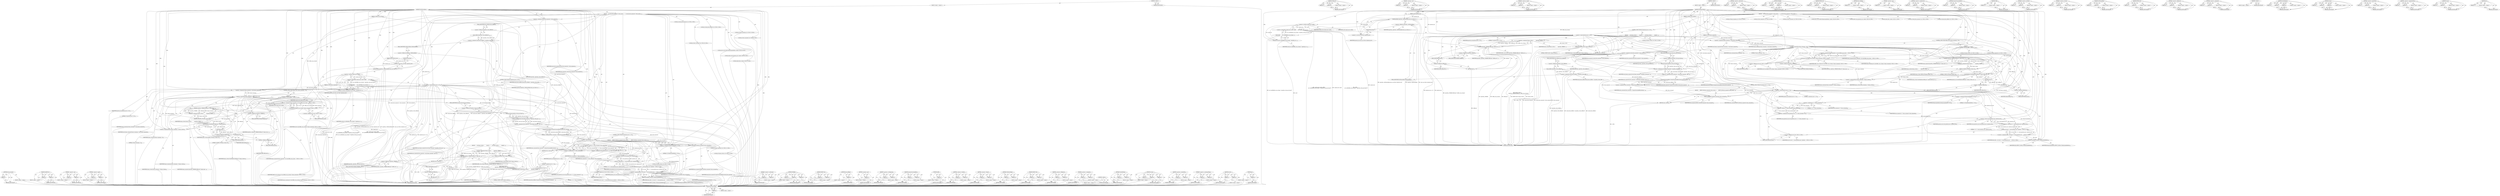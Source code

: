 digraph "get" {
vulnerable_263 [label=<(METHOD,bytes_per_frame)>];
vulnerable_264 [label=<(PARAM,p1)>];
vulnerable_265 [label=<(BLOCK,&lt;empty&gt;,&lt;empty&gt;)>];
vulnerable_266 [label=<(METHOD_RETURN,ANY)>];
vulnerable_242 [label=<(METHOD,CHECK_GT)>];
vulnerable_243 [label=<(PARAM,p1)>];
vulnerable_244 [label=<(PARAM,p2)>];
vulnerable_245 [label=<(BLOCK,&lt;empty&gt;,&lt;empty&gt;)>];
vulnerable_246 [label=<(METHOD_RETURN,ANY)>];
vulnerable_193 [label=<(METHOD,&lt;operator&gt;.cast)>];
vulnerable_194 [label=<(PARAM,p1)>];
vulnerable_195 [label=<(PARAM,p2)>];
vulnerable_196 [label=<(BLOCK,&lt;empty&gt;,&lt;empty&gt;)>];
vulnerable_197 [label=<(METHOD_RETURN,ANY)>];
vulnerable_216 [label=<(METHOD,&lt;operator&gt;.equals)>];
vulnerable_217 [label=<(PARAM,p1)>];
vulnerable_218 [label=<(PARAM,p2)>];
vulnerable_219 [label=<(BLOCK,&lt;empty&gt;,&lt;empty&gt;)>];
vulnerable_220 [label=<(METHOD_RETURN,ANY)>];
vulnerable_6 [label=<(METHOD,&lt;global&gt;)<SUB>1</SUB>>];
vulnerable_7 [label=<(BLOCK,&lt;empty&gt;,&lt;empty&gt;)<SUB>1</SUB>>];
vulnerable_8 [label=<(METHOD,TestPlaybackRate)<SUB>1</SUB>>];
vulnerable_9 [label=<(PARAM,double playback_rate)<SUB>1</SUB>>];
vulnerable_10 [label=<(PARAM,int buffer_size_in_frames)<SUB>2</SUB>>];
vulnerable_11 [label=<(PARAM,int total_frames_requested)<SUB>3</SUB>>];
vulnerable_12 [label=<(BLOCK,{
    int initial_bytes_enqueued = bytes_enqueu...,{
    int initial_bytes_enqueued = bytes_enqueu...)<SUB>3</SUB>>];
vulnerable_13 [label="<(LOCAL,int initial_bytes_enqueued: int)<SUB>4</SUB>>"];
vulnerable_14 [label=<(&lt;operator&gt;.assignment,initial_bytes_enqueued = bytes_enqueued_)<SUB>4</SUB>>];
vulnerable_15 [label=<(IDENTIFIER,initial_bytes_enqueued,initial_bytes_enqueued = bytes_enqueued_)<SUB>4</SUB>>];
vulnerable_16 [label=<(IDENTIFIER,bytes_enqueued_,initial_bytes_enqueued = bytes_enqueued_)<SUB>4</SUB>>];
vulnerable_17 [label="<(LOCAL,int initial_bytes_buffered: int)<SUB>5</SUB>>"];
vulnerable_18 [label=<(&lt;operator&gt;.assignment,initial_bytes_buffered = algorithm_.bytes_buffe...)<SUB>5</SUB>>];
vulnerable_19 [label=<(IDENTIFIER,initial_bytes_buffered,initial_bytes_buffered = algorithm_.bytes_buffe...)<SUB>5</SUB>>];
vulnerable_20 [label=<(bytes_buffered,algorithm_.bytes_buffered())<SUB>5</SUB>>];
vulnerable_21 [label=<(&lt;operator&gt;.fieldAccess,algorithm_.bytes_buffered)<SUB>5</SUB>>];
vulnerable_22 [label=<(IDENTIFIER,algorithm_,algorithm_.bytes_buffered())<SUB>5</SUB>>];
vulnerable_23 [label=<(FIELD_IDENTIFIER,bytes_buffered,bytes_buffered)<SUB>5</SUB>>];
vulnerable_24 [label=<(SetPlaybackRate,algorithm_.SetPlaybackRate(static_cast&lt;float&gt;(p...)<SUB>7</SUB>>];
vulnerable_25 [label=<(&lt;operator&gt;.fieldAccess,algorithm_.SetPlaybackRate)<SUB>7</SUB>>];
vulnerable_26 [label=<(IDENTIFIER,algorithm_,algorithm_.SetPlaybackRate(static_cast&lt;float&gt;(p...)<SUB>7</SUB>>];
vulnerable_27 [label=<(FIELD_IDENTIFIER,SetPlaybackRate,SetPlaybackRate)<SUB>7</SUB>>];
vulnerable_28 [label=<(&lt;operator&gt;.cast,static_cast&lt;float&gt;(playback_rate))<SUB>7</SUB>>];
vulnerable_29 [label=<(UNKNOWN,float,float)<SUB>7</SUB>>];
vulnerable_30 [label=<(IDENTIFIER,playback_rate,static_cast&lt;float&gt;(playback_rate))<SUB>7</SUB>>];
vulnerable_31 [label=<(&lt;operator&gt;.greaterThan,scoped_array&lt;uint8&gt; buffer(
        new uint8[b...)<SUB>9</SUB>>];
vulnerable_32 [label=<(&lt;operator&gt;.lessThan,scoped_array&lt;uint8)<SUB>9</SUB>>];
vulnerable_33 [label=<(IDENTIFIER,scoped_array,scoped_array&lt;uint8)<SUB>9</SUB>>];
vulnerable_34 [label=<(IDENTIFIER,uint8,scoped_array&lt;uint8)<SUB>9</SUB>>];
vulnerable_35 [label=<(buffer,buffer(
        new uint8[buffer_size_in_frames...)<SUB>9</SUB>>];
vulnerable_36 [label=<(&lt;operator&gt;.new,new uint8[buffer_size_in_frames * algorithm_.by...)<SUB>10</SUB>>];
vulnerable_37 [label=<(IDENTIFIER,uint8,new uint8[buffer_size_in_frames * algorithm_.by...)<SUB>10</SUB>>];
vulnerable_38 [label=<(CONTROL_STRUCTURE,IF,if (playback_rate == 0.0))<SUB>12</SUB>>];
vulnerable_39 [label=<(&lt;operator&gt;.equals,playback_rate == 0.0)<SUB>12</SUB>>];
vulnerable_40 [label=<(IDENTIFIER,playback_rate,playback_rate == 0.0)<SUB>12</SUB>>];
vulnerable_41 [label=<(LITERAL,0.0,playback_rate == 0.0)<SUB>12</SUB>>];
vulnerable_42 [label=<(BLOCK,{
      int frames_written =
          algorith...,{
      int frames_written =
          algorith...)<SUB>12</SUB>>];
vulnerable_43 [label="<(LOCAL,int frames_written: int)<SUB>13</SUB>>"];
vulnerable_44 [label=<(&lt;operator&gt;.assignment,frames_written =
          algorithm_.FillBuffe...)<SUB>13</SUB>>];
vulnerable_45 [label=<(IDENTIFIER,frames_written,frames_written =
          algorithm_.FillBuffe...)<SUB>13</SUB>>];
vulnerable_46 [label=<(FillBuffer,algorithm_.FillBuffer(buffer.get(), buffer_size...)<SUB>14</SUB>>];
vulnerable_47 [label=<(&lt;operator&gt;.fieldAccess,algorithm_.FillBuffer)<SUB>14</SUB>>];
vulnerable_48 [label=<(IDENTIFIER,algorithm_,algorithm_.FillBuffer(buffer.get(), buffer_size...)<SUB>14</SUB>>];
vulnerable_49 [label=<(FIELD_IDENTIFIER,FillBuffer,FillBuffer)<SUB>14</SUB>>];
vulnerable_50 [label=<(get,buffer.get())<SUB>14</SUB>>];
vulnerable_51 [label=<(&lt;operator&gt;.fieldAccess,buffer.get)<SUB>14</SUB>>];
vulnerable_52 [label=<(IDENTIFIER,buffer,buffer.get())<SUB>14</SUB>>];
vulnerable_53 [label=<(FIELD_IDENTIFIER,get,get)<SUB>14</SUB>>];
vulnerable_54 [label=<(IDENTIFIER,buffer_size_in_frames,algorithm_.FillBuffer(buffer.get(), buffer_size...)<SUB>14</SUB>>];
vulnerable_55 [label=<(EXPECT_EQ,EXPECT_EQ(0, frames_written))<SUB>15</SUB>>];
vulnerable_56 [label=<(LITERAL,0,EXPECT_EQ(0, frames_written))<SUB>15</SUB>>];
vulnerable_57 [label=<(IDENTIFIER,frames_written,EXPECT_EQ(0, frames_written))<SUB>15</SUB>>];
vulnerable_58 [label=<(RETURN,return;,return;)<SUB>16</SUB>>];
vulnerable_59 [label="<(LOCAL,int frames_remaining: int)<SUB>19</SUB>>"];
vulnerable_60 [label=<(&lt;operator&gt;.assignment,frames_remaining = total_frames_requested)<SUB>19</SUB>>];
vulnerable_61 [label=<(IDENTIFIER,frames_remaining,frames_remaining = total_frames_requested)<SUB>19</SUB>>];
vulnerable_62 [label=<(IDENTIFIER,total_frames_requested,frames_remaining = total_frames_requested)<SUB>19</SUB>>];
vulnerable_63 [label=<(CONTROL_STRUCTURE,WHILE,while (frames_remaining &gt; 0))<SUB>20</SUB>>];
vulnerable_64 [label=<(&lt;operator&gt;.greaterThan,frames_remaining &gt; 0)<SUB>20</SUB>>];
vulnerable_65 [label=<(IDENTIFIER,frames_remaining,frames_remaining &gt; 0)<SUB>20</SUB>>];
vulnerable_66 [label=<(LITERAL,0,frames_remaining &gt; 0)<SUB>20</SUB>>];
vulnerable_67 [label="<(BLOCK,{
       int frames_requested = std::min(buffer...,{
       int frames_requested = std::min(buffer...)<SUB>20</SUB>>"];
vulnerable_68 [label="<(LOCAL,int frames_requested: int)<SUB>21</SUB>>"];
vulnerable_69 [label="<(&lt;operator&gt;.assignment,frames_requested = std::min(buffer_size_in_fram...)<SUB>21</SUB>>"];
vulnerable_70 [label="<(IDENTIFIER,frames_requested,frames_requested = std::min(buffer_size_in_fram...)<SUB>21</SUB>>"];
vulnerable_71 [label="<(std.min,std::min(buffer_size_in_frames, frames_remaining))<SUB>21</SUB>>"];
vulnerable_72 [label="<(&lt;operator&gt;.fieldAccess,std::min)<SUB>21</SUB>>"];
vulnerable_73 [label="<(IDENTIFIER,std,std::min(buffer_size_in_frames, frames_remaining))<SUB>21</SUB>>"];
vulnerable_74 [label=<(FIELD_IDENTIFIER,min,min)<SUB>21</SUB>>];
vulnerable_75 [label="<(IDENTIFIER,buffer_size_in_frames,std::min(buffer_size_in_frames, frames_remaining))<SUB>21</SUB>>"];
vulnerable_76 [label="<(IDENTIFIER,frames_remaining,std::min(buffer_size_in_frames, frames_remaining))<SUB>21</SUB>>"];
vulnerable_77 [label="<(LOCAL,int frames_written: int)<SUB>22</SUB>>"];
vulnerable_78 [label=<(&lt;operator&gt;.assignment,frames_written =
           algorithm_.FillBuff...)<SUB>22</SUB>>];
vulnerable_79 [label=<(IDENTIFIER,frames_written,frames_written =
           algorithm_.FillBuff...)<SUB>22</SUB>>];
vulnerable_80 [label=<(FillBuffer,algorithm_.FillBuffer(buffer.get(), frames_requ...)<SUB>23</SUB>>];
vulnerable_81 [label=<(&lt;operator&gt;.fieldAccess,algorithm_.FillBuffer)<SUB>23</SUB>>];
vulnerable_82 [label=<(IDENTIFIER,algorithm_,algorithm_.FillBuffer(buffer.get(), frames_requ...)<SUB>23</SUB>>];
vulnerable_83 [label=<(FIELD_IDENTIFIER,FillBuffer,FillBuffer)<SUB>23</SUB>>];
vulnerable_84 [label=<(get,buffer.get())<SUB>23</SUB>>];
vulnerable_85 [label=<(&lt;operator&gt;.fieldAccess,buffer.get)<SUB>23</SUB>>];
vulnerable_86 [label=<(IDENTIFIER,buffer,buffer.get())<SUB>23</SUB>>];
vulnerable_87 [label=<(FIELD_IDENTIFIER,get,get)<SUB>23</SUB>>];
vulnerable_88 [label=<(IDENTIFIER,frames_requested,algorithm_.FillBuffer(buffer.get(), frames_requ...)<SUB>23</SUB>>];
vulnerable_89 [label=<(CHECK_GT,CHECK_GT(frames_written, 0))<SUB>24</SUB>>];
vulnerable_90 [label=<(IDENTIFIER,frames_written,CHECK_GT(frames_written, 0))<SUB>24</SUB>>];
vulnerable_91 [label=<(LITERAL,0,CHECK_GT(frames_written, 0))<SUB>24</SUB>>];
vulnerable_92 [label=<(CheckFakeData,CheckFakeData(buffer.get(), frames_written, pla...)<SUB>25</SUB>>];
vulnerable_93 [label=<(get,buffer.get())<SUB>25</SUB>>];
vulnerable_94 [label=<(&lt;operator&gt;.fieldAccess,buffer.get)<SUB>25</SUB>>];
vulnerable_95 [label=<(IDENTIFIER,buffer,buffer.get())<SUB>25</SUB>>];
vulnerable_96 [label=<(FIELD_IDENTIFIER,get,get)<SUB>25</SUB>>];
vulnerable_97 [label=<(IDENTIFIER,frames_written,CheckFakeData(buffer.get(), frames_written, pla...)<SUB>25</SUB>>];
vulnerable_98 [label=<(IDENTIFIER,playback_rate,CheckFakeData(buffer.get(), frames_written, pla...)<SUB>25</SUB>>];
vulnerable_99 [label=<(&lt;operator&gt;.assignmentMinus,frames_remaining -= frames_written)<SUB>26</SUB>>];
vulnerable_100 [label=<(IDENTIFIER,frames_remaining,frames_remaining -= frames_written)<SUB>26</SUB>>];
vulnerable_101 [label=<(IDENTIFIER,frames_written,frames_remaining -= frames_written)<SUB>26</SUB>>];
vulnerable_102 [label="<(LOCAL,int bytes_requested: int)<SUB>29</SUB>>"];
vulnerable_103 [label=<(&lt;operator&gt;.assignment,bytes_requested = total_frames_requested * algo...)<SUB>29</SUB>>];
vulnerable_104 [label=<(IDENTIFIER,bytes_requested,bytes_requested = total_frames_requested * algo...)<SUB>29</SUB>>];
vulnerable_105 [label=<(&lt;operator&gt;.multiplication,total_frames_requested * algorithm_.bytes_per_f...)<SUB>29</SUB>>];
vulnerable_106 [label=<(IDENTIFIER,total_frames_requested,total_frames_requested * algorithm_.bytes_per_f...)<SUB>29</SUB>>];
vulnerable_107 [label=<(bytes_per_frame,algorithm_.bytes_per_frame())<SUB>29</SUB>>];
vulnerable_108 [label=<(&lt;operator&gt;.fieldAccess,algorithm_.bytes_per_frame)<SUB>29</SUB>>];
vulnerable_109 [label=<(IDENTIFIER,algorithm_,algorithm_.bytes_per_frame())<SUB>29</SUB>>];
vulnerable_110 [label=<(FIELD_IDENTIFIER,bytes_per_frame,bytes_per_frame)<SUB>29</SUB>>];
vulnerable_111 [label="<(LOCAL,int bytes_consumed: int)<SUB>30</SUB>>"];
vulnerable_112 [label=<(&lt;operator&gt;.assignment,bytes_consumed = ComputeConsumedBytes(initial_b...)<SUB>30</SUB>>];
vulnerable_113 [label=<(IDENTIFIER,bytes_consumed,bytes_consumed = ComputeConsumedBytes(initial_b...)<SUB>30</SUB>>];
vulnerable_114 [label=<(ComputeConsumedBytes,ComputeConsumedBytes(initial_bytes_enqueued,
  ...)<SUB>30</SUB>>];
vulnerable_115 [label=<(IDENTIFIER,initial_bytes_enqueued,ComputeConsumedBytes(initial_bytes_enqueued,
  ...)<SUB>30</SUB>>];
vulnerable_116 [label=<(IDENTIFIER,initial_bytes_buffered,ComputeConsumedBytes(initial_bytes_enqueued,
  ...)<SUB>31</SUB>>];
vulnerable_117 [label=<(CONTROL_STRUCTURE,IF,if (playback_rate == 1.0))<SUB>33</SUB>>];
vulnerable_118 [label=<(&lt;operator&gt;.equals,playback_rate == 1.0)<SUB>33</SUB>>];
vulnerable_119 [label=<(IDENTIFIER,playback_rate,playback_rate == 1.0)<SUB>33</SUB>>];
vulnerable_120 [label=<(LITERAL,1.0,playback_rate == 1.0)<SUB>33</SUB>>];
vulnerable_121 [label=<(BLOCK,{
      EXPECT_EQ(bytes_requested, bytes_consum...,{
      EXPECT_EQ(bytes_requested, bytes_consum...)<SUB>33</SUB>>];
vulnerable_122 [label=<(EXPECT_EQ,EXPECT_EQ(bytes_requested, bytes_consumed))<SUB>34</SUB>>];
vulnerable_123 [label=<(IDENTIFIER,bytes_requested,EXPECT_EQ(bytes_requested, bytes_consumed))<SUB>34</SUB>>];
vulnerable_124 [label=<(IDENTIFIER,bytes_consumed,EXPECT_EQ(bytes_requested, bytes_consumed))<SUB>34</SUB>>];
vulnerable_125 [label=<(RETURN,return;,return;)<SUB>35</SUB>>];
vulnerable_126 [label="<(LOCAL,static const double kMaxAcceptableDelta: double)<SUB>38</SUB>>"];
vulnerable_127 [label=<(&lt;operator&gt;.assignment,kMaxAcceptableDelta = 0.01)<SUB>38</SUB>>];
vulnerable_128 [label=<(IDENTIFIER,kMaxAcceptableDelta,kMaxAcceptableDelta = 0.01)<SUB>38</SUB>>];
vulnerable_129 [label=<(LITERAL,0.01,kMaxAcceptableDelta = 0.01)<SUB>38</SUB>>];
vulnerable_130 [label="<(LOCAL,double actual_playback_rate: double)<SUB>39</SUB>>"];
vulnerable_131 [label=<(&lt;operator&gt;.assignment,actual_playback_rate = 1.0 * bytes_consumed / b...)<SUB>39</SUB>>];
vulnerable_132 [label=<(IDENTIFIER,actual_playback_rate,actual_playback_rate = 1.0 * bytes_consumed / b...)<SUB>39</SUB>>];
vulnerable_133 [label=<(&lt;operator&gt;.division,1.0 * bytes_consumed / bytes_requested)<SUB>39</SUB>>];
vulnerable_134 [label=<(&lt;operator&gt;.multiplication,1.0 * bytes_consumed)<SUB>39</SUB>>];
vulnerable_135 [label=<(LITERAL,1.0,1.0 * bytes_consumed)<SUB>39</SUB>>];
vulnerable_136 [label=<(IDENTIFIER,bytes_consumed,1.0 * bytes_consumed)<SUB>39</SUB>>];
vulnerable_137 [label=<(IDENTIFIER,bytes_requested,1.0 * bytes_consumed / bytes_requested)<SUB>39</SUB>>];
vulnerable_138 [label="<(LOCAL,double delta: double)<SUB>41</SUB>>"];
vulnerable_139 [label="<(&lt;operator&gt;.assignment,delta = std::abs(1.0 - (actual_playback_rate / ...)<SUB>41</SUB>>"];
vulnerable_140 [label="<(IDENTIFIER,delta,delta = std::abs(1.0 - (actual_playback_rate / ...)<SUB>41</SUB>>"];
vulnerable_141 [label="<(std.abs,std::abs(1.0 - (actual_playback_rate / playback...)<SUB>41</SUB>>"];
vulnerable_142 [label="<(&lt;operator&gt;.fieldAccess,std::abs)<SUB>41</SUB>>"];
vulnerable_143 [label="<(IDENTIFIER,std,std::abs(1.0 - (actual_playback_rate / playback...)<SUB>41</SUB>>"];
vulnerable_144 [label=<(FIELD_IDENTIFIER,abs,abs)<SUB>41</SUB>>];
vulnerable_145 [label=<(&lt;operator&gt;.subtraction,1.0 - (actual_playback_rate / playback_rate))<SUB>41</SUB>>];
vulnerable_146 [label=<(LITERAL,1.0,1.0 - (actual_playback_rate / playback_rate))<SUB>41</SUB>>];
vulnerable_147 [label=<(&lt;operator&gt;.division,actual_playback_rate / playback_rate)<SUB>41</SUB>>];
vulnerable_148 [label=<(IDENTIFIER,actual_playback_rate,actual_playback_rate / playback_rate)<SUB>41</SUB>>];
vulnerable_149 [label=<(IDENTIFIER,playback_rate,actual_playback_rate / playback_rate)<SUB>41</SUB>>];
vulnerable_150 [label=<(EXPECT_LE,EXPECT_LE(delta, kMaxAcceptableDelta))<SUB>43</SUB>>];
vulnerable_151 [label=<(IDENTIFIER,delta,EXPECT_LE(delta, kMaxAcceptableDelta))<SUB>43</SUB>>];
vulnerable_152 [label=<(IDENTIFIER,kMaxAcceptableDelta,EXPECT_LE(delta, kMaxAcceptableDelta))<SUB>43</SUB>>];
vulnerable_153 [label=<(METHOD_RETURN,void)<SUB>1</SUB>>];
vulnerable_155 [label=<(METHOD_RETURN,ANY)<SUB>1</SUB>>];
vulnerable_282 [label=<(METHOD,&lt;operator&gt;.subtraction)>];
vulnerable_283 [label=<(PARAM,p1)>];
vulnerable_284 [label=<(PARAM,p2)>];
vulnerable_285 [label=<(BLOCK,&lt;empty&gt;,&lt;empty&gt;)>];
vulnerable_286 [label=<(METHOD_RETURN,ANY)>];
vulnerable_221 [label=<(METHOD,FillBuffer)>];
vulnerable_222 [label=<(PARAM,p1)>];
vulnerable_223 [label=<(PARAM,p2)>];
vulnerable_224 [label=<(PARAM,p3)>];
vulnerable_225 [label=<(BLOCK,&lt;empty&gt;,&lt;empty&gt;)>];
vulnerable_226 [label=<(METHOD_RETURN,ANY)>];
vulnerable_287 [label=<(METHOD,EXPECT_LE)>];
vulnerable_288 [label=<(PARAM,p1)>];
vulnerable_289 [label=<(PARAM,p2)>];
vulnerable_290 [label=<(BLOCK,&lt;empty&gt;,&lt;empty&gt;)>];
vulnerable_291 [label=<(METHOD_RETURN,ANY)>];
vulnerable_179 [label=<(METHOD,bytes_buffered)>];
vulnerable_180 [label=<(PARAM,p1)>];
vulnerable_181 [label=<(BLOCK,&lt;empty&gt;,&lt;empty&gt;)>];
vulnerable_182 [label=<(METHOD_RETURN,ANY)>];
vulnerable_212 [label=<(METHOD,&lt;operator&gt;.new)>];
vulnerable_213 [label=<(PARAM,p1)>];
vulnerable_214 [label=<(BLOCK,&lt;empty&gt;,&lt;empty&gt;)>];
vulnerable_215 [label=<(METHOD_RETURN,ANY)>];
vulnerable_258 [label=<(METHOD,&lt;operator&gt;.multiplication)>];
vulnerable_259 [label=<(PARAM,p1)>];
vulnerable_260 [label=<(PARAM,p2)>];
vulnerable_261 [label=<(BLOCK,&lt;empty&gt;,&lt;empty&gt;)>];
vulnerable_262 [label=<(METHOD_RETURN,ANY)>];
vulnerable_267 [label=<(METHOD,ComputeConsumedBytes)>];
vulnerable_268 [label=<(PARAM,p1)>];
vulnerable_269 [label=<(PARAM,p2)>];
vulnerable_270 [label=<(BLOCK,&lt;empty&gt;,&lt;empty&gt;)>];
vulnerable_271 [label=<(METHOD_RETURN,ANY)>];
vulnerable_208 [label=<(METHOD,buffer)>];
vulnerable_209 [label=<(PARAM,p1)>];
vulnerable_210 [label=<(BLOCK,&lt;empty&gt;,&lt;empty&gt;)>];
vulnerable_211 [label=<(METHOD_RETURN,ANY)>];
vulnerable_203 [label=<(METHOD,&lt;operator&gt;.lessThan)>];
vulnerable_204 [label=<(PARAM,p1)>];
vulnerable_205 [label=<(PARAM,p2)>];
vulnerable_206 [label=<(BLOCK,&lt;empty&gt;,&lt;empty&gt;)>];
vulnerable_207 [label=<(METHOD_RETURN,ANY)>];
vulnerable_272 [label=<(METHOD,&lt;operator&gt;.division)>];
vulnerable_273 [label=<(PARAM,p1)>];
vulnerable_274 [label=<(PARAM,p2)>];
vulnerable_275 [label=<(BLOCK,&lt;empty&gt;,&lt;empty&gt;)>];
vulnerable_276 [label=<(METHOD_RETURN,ANY)>];
vulnerable_188 [label=<(METHOD,SetPlaybackRate)>];
vulnerable_189 [label=<(PARAM,p1)>];
vulnerable_190 [label=<(PARAM,p2)>];
vulnerable_191 [label=<(BLOCK,&lt;empty&gt;,&lt;empty&gt;)>];
vulnerable_192 [label=<(METHOD_RETURN,ANY)>];
vulnerable_231 [label=<(METHOD,EXPECT_EQ)>];
vulnerable_232 [label=<(PARAM,p1)>];
vulnerable_233 [label=<(PARAM,p2)>];
vulnerable_234 [label=<(BLOCK,&lt;empty&gt;,&lt;empty&gt;)>];
vulnerable_235 [label=<(METHOD_RETURN,ANY)>];
vulnerable_183 [label=<(METHOD,&lt;operator&gt;.fieldAccess)>];
vulnerable_184 [label=<(PARAM,p1)>];
vulnerable_185 [label=<(PARAM,p2)>];
vulnerable_186 [label=<(BLOCK,&lt;empty&gt;,&lt;empty&gt;)>];
vulnerable_187 [label=<(METHOD_RETURN,ANY)>];
vulnerable_174 [label=<(METHOD,&lt;operator&gt;.assignment)>];
vulnerable_175 [label=<(PARAM,p1)>];
vulnerable_176 [label=<(PARAM,p2)>];
vulnerable_177 [label=<(BLOCK,&lt;empty&gt;,&lt;empty&gt;)>];
vulnerable_178 [label=<(METHOD_RETURN,ANY)>];
vulnerable_168 [label=<(METHOD,&lt;global&gt;)<SUB>1</SUB>>];
vulnerable_169 [label=<(BLOCK,&lt;empty&gt;,&lt;empty&gt;)>];
vulnerable_170 [label=<(METHOD_RETURN,ANY)>];
vulnerable_247 [label=<(METHOD,CheckFakeData)>];
vulnerable_248 [label=<(PARAM,p1)>];
vulnerable_249 [label=<(PARAM,p2)>];
vulnerable_250 [label=<(PARAM,p3)>];
vulnerable_251 [label=<(BLOCK,&lt;empty&gt;,&lt;empty&gt;)>];
vulnerable_252 [label=<(METHOD_RETURN,ANY)>];
vulnerable_236 [label=<(METHOD,std.min)>];
vulnerable_237 [label=<(PARAM,p1)>];
vulnerable_238 [label=<(PARAM,p2)>];
vulnerable_239 [label=<(PARAM,p3)>];
vulnerable_240 [label=<(BLOCK,&lt;empty&gt;,&lt;empty&gt;)>];
vulnerable_241 [label=<(METHOD_RETURN,ANY)>];
vulnerable_198 [label=<(METHOD,&lt;operator&gt;.greaterThan)>];
vulnerable_199 [label=<(PARAM,p1)>];
vulnerable_200 [label=<(PARAM,p2)>];
vulnerable_201 [label=<(BLOCK,&lt;empty&gt;,&lt;empty&gt;)>];
vulnerable_202 [label=<(METHOD_RETURN,ANY)>];
vulnerable_253 [label=<(METHOD,&lt;operator&gt;.assignmentMinus)>];
vulnerable_254 [label=<(PARAM,p1)>];
vulnerable_255 [label=<(PARAM,p2)>];
vulnerable_256 [label=<(BLOCK,&lt;empty&gt;,&lt;empty&gt;)>];
vulnerable_257 [label=<(METHOD_RETURN,ANY)>];
vulnerable_277 [label=<(METHOD,std.abs)>];
vulnerable_278 [label=<(PARAM,p1)>];
vulnerable_279 [label=<(PARAM,p2)>];
vulnerable_280 [label=<(BLOCK,&lt;empty&gt;,&lt;empty&gt;)>];
vulnerable_281 [label=<(METHOD_RETURN,ANY)>];
vulnerable_227 [label=<(METHOD,get)>];
vulnerable_228 [label=<(PARAM,p1)>];
vulnerable_229 [label=<(BLOCK,&lt;empty&gt;,&lt;empty&gt;)>];
vulnerable_230 [label=<(METHOD_RETURN,ANY)>];
fixed_261 [label=<(METHOD,bytes_per_frame)>];
fixed_262 [label=<(PARAM,p1)>];
fixed_263 [label=<(BLOCK,&lt;empty&gt;,&lt;empty&gt;)>];
fixed_264 [label=<(METHOD_RETURN,ANY)>];
fixed_241 [label=<(METHOD,ASSERT_GT)>];
fixed_242 [label=<(PARAM,p1)>];
fixed_243 [label=<(PARAM,p2)>];
fixed_244 [label=<(BLOCK,&lt;empty&gt;,&lt;empty&gt;)>];
fixed_245 [label=<(METHOD_RETURN,ANY)>];
fixed_192 [label=<(METHOD,&lt;operator&gt;.cast)>];
fixed_193 [label=<(PARAM,p1)>];
fixed_194 [label=<(PARAM,p2)>];
fixed_195 [label=<(BLOCK,&lt;empty&gt;,&lt;empty&gt;)>];
fixed_196 [label=<(METHOD_RETURN,ANY)>];
fixed_215 [label=<(METHOD,&lt;operator&gt;.equals)>];
fixed_216 [label=<(PARAM,p1)>];
fixed_217 [label=<(PARAM,p2)>];
fixed_218 [label=<(BLOCK,&lt;empty&gt;,&lt;empty&gt;)>];
fixed_219 [label=<(METHOD_RETURN,ANY)>];
fixed_6 [label=<(METHOD,&lt;global&gt;)<SUB>1</SUB>>];
fixed_7 [label=<(BLOCK,&lt;empty&gt;,&lt;empty&gt;)<SUB>1</SUB>>];
fixed_8 [label=<(METHOD,TestPlaybackRate)<SUB>1</SUB>>];
fixed_9 [label=<(PARAM,double playback_rate)<SUB>1</SUB>>];
fixed_10 [label=<(PARAM,int buffer_size_in_frames)<SUB>2</SUB>>];
fixed_11 [label=<(PARAM,int total_frames_requested)<SUB>3</SUB>>];
fixed_12 [label=<(BLOCK,{
    int initial_bytes_enqueued = bytes_enqueu...,{
    int initial_bytes_enqueued = bytes_enqueu...)<SUB>3</SUB>>];
fixed_13 [label="<(LOCAL,int initial_bytes_enqueued: int)<SUB>4</SUB>>"];
fixed_14 [label=<(&lt;operator&gt;.assignment,initial_bytes_enqueued = bytes_enqueued_)<SUB>4</SUB>>];
fixed_15 [label=<(IDENTIFIER,initial_bytes_enqueued,initial_bytes_enqueued = bytes_enqueued_)<SUB>4</SUB>>];
fixed_16 [label=<(IDENTIFIER,bytes_enqueued_,initial_bytes_enqueued = bytes_enqueued_)<SUB>4</SUB>>];
fixed_17 [label="<(LOCAL,int initial_bytes_buffered: int)<SUB>5</SUB>>"];
fixed_18 [label=<(&lt;operator&gt;.assignment,initial_bytes_buffered = algorithm_.bytes_buffe...)<SUB>5</SUB>>];
fixed_19 [label=<(IDENTIFIER,initial_bytes_buffered,initial_bytes_buffered = algorithm_.bytes_buffe...)<SUB>5</SUB>>];
fixed_20 [label=<(bytes_buffered,algorithm_.bytes_buffered())<SUB>5</SUB>>];
fixed_21 [label=<(&lt;operator&gt;.fieldAccess,algorithm_.bytes_buffered)<SUB>5</SUB>>];
fixed_22 [label=<(IDENTIFIER,algorithm_,algorithm_.bytes_buffered())<SUB>5</SUB>>];
fixed_23 [label=<(FIELD_IDENTIFIER,bytes_buffered,bytes_buffered)<SUB>5</SUB>>];
fixed_24 [label=<(SetPlaybackRate,algorithm_.SetPlaybackRate(static_cast&lt;float&gt;(p...)<SUB>7</SUB>>];
fixed_25 [label=<(&lt;operator&gt;.fieldAccess,algorithm_.SetPlaybackRate)<SUB>7</SUB>>];
fixed_26 [label=<(IDENTIFIER,algorithm_,algorithm_.SetPlaybackRate(static_cast&lt;float&gt;(p...)<SUB>7</SUB>>];
fixed_27 [label=<(FIELD_IDENTIFIER,SetPlaybackRate,SetPlaybackRate)<SUB>7</SUB>>];
fixed_28 [label=<(&lt;operator&gt;.cast,static_cast&lt;float&gt;(playback_rate))<SUB>7</SUB>>];
fixed_29 [label=<(UNKNOWN,float,float)<SUB>7</SUB>>];
fixed_30 [label=<(IDENTIFIER,playback_rate,static_cast&lt;float&gt;(playback_rate))<SUB>7</SUB>>];
fixed_31 [label=<(&lt;operator&gt;.greaterThan,scoped_array&lt;uint8&gt; buffer(
        new uint8[b...)<SUB>9</SUB>>];
fixed_32 [label=<(&lt;operator&gt;.lessThan,scoped_array&lt;uint8)<SUB>9</SUB>>];
fixed_33 [label=<(IDENTIFIER,scoped_array,scoped_array&lt;uint8)<SUB>9</SUB>>];
fixed_34 [label=<(IDENTIFIER,uint8,scoped_array&lt;uint8)<SUB>9</SUB>>];
fixed_35 [label=<(buffer,buffer(
        new uint8[buffer_size_in_frames...)<SUB>9</SUB>>];
fixed_36 [label=<(&lt;operator&gt;.new,new uint8[buffer_size_in_frames * algorithm_.by...)<SUB>10</SUB>>];
fixed_37 [label=<(IDENTIFIER,uint8,new uint8[buffer_size_in_frames * algorithm_.by...)<SUB>10</SUB>>];
fixed_38 [label=<(CONTROL_STRUCTURE,IF,if (playback_rate == 0.0))<SUB>12</SUB>>];
fixed_39 [label=<(&lt;operator&gt;.equals,playback_rate == 0.0)<SUB>12</SUB>>];
fixed_40 [label=<(IDENTIFIER,playback_rate,playback_rate == 0.0)<SUB>12</SUB>>];
fixed_41 [label=<(LITERAL,0.0,playback_rate == 0.0)<SUB>12</SUB>>];
fixed_42 [label=<(BLOCK,{
      int frames_written =
          algorith...,{
      int frames_written =
          algorith...)<SUB>12</SUB>>];
fixed_43 [label="<(LOCAL,int frames_written: int)<SUB>13</SUB>>"];
fixed_44 [label=<(&lt;operator&gt;.assignment,frames_written =
          algorithm_.FillBuffe...)<SUB>13</SUB>>];
fixed_45 [label=<(IDENTIFIER,frames_written,frames_written =
          algorithm_.FillBuffe...)<SUB>13</SUB>>];
fixed_46 [label=<(FillBuffer,algorithm_.FillBuffer(buffer.get(), buffer_size...)<SUB>14</SUB>>];
fixed_47 [label=<(&lt;operator&gt;.fieldAccess,algorithm_.FillBuffer)<SUB>14</SUB>>];
fixed_48 [label=<(IDENTIFIER,algorithm_,algorithm_.FillBuffer(buffer.get(), buffer_size...)<SUB>14</SUB>>];
fixed_49 [label=<(FIELD_IDENTIFIER,FillBuffer,FillBuffer)<SUB>14</SUB>>];
fixed_50 [label=<(get,buffer.get())<SUB>14</SUB>>];
fixed_51 [label=<(&lt;operator&gt;.fieldAccess,buffer.get)<SUB>14</SUB>>];
fixed_52 [label=<(IDENTIFIER,buffer,buffer.get())<SUB>14</SUB>>];
fixed_53 [label=<(FIELD_IDENTIFIER,get,get)<SUB>14</SUB>>];
fixed_54 [label=<(IDENTIFIER,buffer_size_in_frames,algorithm_.FillBuffer(buffer.get(), buffer_size...)<SUB>14</SUB>>];
fixed_55 [label=<(EXPECT_EQ,EXPECT_EQ(0, frames_written))<SUB>15</SUB>>];
fixed_56 [label=<(LITERAL,0,EXPECT_EQ(0, frames_written))<SUB>15</SUB>>];
fixed_57 [label=<(IDENTIFIER,frames_written,EXPECT_EQ(0, frames_written))<SUB>15</SUB>>];
fixed_58 [label=<(RETURN,return;,return;)<SUB>16</SUB>>];
fixed_59 [label="<(LOCAL,int frames_remaining: int)<SUB>19</SUB>>"];
fixed_60 [label=<(&lt;operator&gt;.assignment,frames_remaining = total_frames_requested)<SUB>19</SUB>>];
fixed_61 [label=<(IDENTIFIER,frames_remaining,frames_remaining = total_frames_requested)<SUB>19</SUB>>];
fixed_62 [label=<(IDENTIFIER,total_frames_requested,frames_remaining = total_frames_requested)<SUB>19</SUB>>];
fixed_63 [label=<(CONTROL_STRUCTURE,WHILE,while (frames_remaining &gt; 0))<SUB>20</SUB>>];
fixed_64 [label=<(&lt;operator&gt;.greaterThan,frames_remaining &gt; 0)<SUB>20</SUB>>];
fixed_65 [label=<(IDENTIFIER,frames_remaining,frames_remaining &gt; 0)<SUB>20</SUB>>];
fixed_66 [label=<(LITERAL,0,frames_remaining &gt; 0)<SUB>20</SUB>>];
fixed_67 [label="<(BLOCK,{
       int frames_requested = std::min(buffer...,{
       int frames_requested = std::min(buffer...)<SUB>20</SUB>>"];
fixed_68 [label="<(LOCAL,int frames_requested: int)<SUB>21</SUB>>"];
fixed_69 [label="<(&lt;operator&gt;.assignment,frames_requested = std::min(buffer_size_in_fram...)<SUB>21</SUB>>"];
fixed_70 [label="<(IDENTIFIER,frames_requested,frames_requested = std::min(buffer_size_in_fram...)<SUB>21</SUB>>"];
fixed_71 [label="<(std.min,std::min(buffer_size_in_frames, frames_remaining))<SUB>21</SUB>>"];
fixed_72 [label="<(&lt;operator&gt;.fieldAccess,std::min)<SUB>21</SUB>>"];
fixed_73 [label="<(IDENTIFIER,std,std::min(buffer_size_in_frames, frames_remaining))<SUB>21</SUB>>"];
fixed_74 [label=<(FIELD_IDENTIFIER,min,min)<SUB>21</SUB>>];
fixed_75 [label="<(IDENTIFIER,buffer_size_in_frames,std::min(buffer_size_in_frames, frames_remaining))<SUB>21</SUB>>"];
fixed_76 [label="<(IDENTIFIER,frames_remaining,std::min(buffer_size_in_frames, frames_remaining))<SUB>21</SUB>>"];
fixed_77 [label="<(LOCAL,int frames_written: int)<SUB>22</SUB>>"];
fixed_78 [label=<(&lt;operator&gt;.assignment,frames_written =
           algorithm_.FillBuff...)<SUB>22</SUB>>];
fixed_79 [label=<(IDENTIFIER,frames_written,frames_written =
           algorithm_.FillBuff...)<SUB>22</SUB>>];
fixed_80 [label=<(FillBuffer,algorithm_.FillBuffer(buffer.get(), frames_requ...)<SUB>23</SUB>>];
fixed_81 [label=<(&lt;operator&gt;.fieldAccess,algorithm_.FillBuffer)<SUB>23</SUB>>];
fixed_82 [label=<(IDENTIFIER,algorithm_,algorithm_.FillBuffer(buffer.get(), frames_requ...)<SUB>23</SUB>>];
fixed_83 [label=<(FIELD_IDENTIFIER,FillBuffer,FillBuffer)<SUB>23</SUB>>];
fixed_84 [label=<(get,buffer.get())<SUB>23</SUB>>];
fixed_85 [label=<(&lt;operator&gt;.fieldAccess,buffer.get)<SUB>23</SUB>>];
fixed_86 [label=<(IDENTIFIER,buffer,buffer.get())<SUB>23</SUB>>];
fixed_87 [label=<(FIELD_IDENTIFIER,get,get)<SUB>23</SUB>>];
fixed_88 [label=<(IDENTIFIER,frames_requested,algorithm_.FillBuffer(buffer.get(), frames_requ...)<SUB>23</SUB>>];
fixed_89 [label=<(ASSERT_GT,ASSERT_GT(frames_written, 0))<SUB>24</SUB>>];
fixed_90 [label=<(IDENTIFIER,frames_written,ASSERT_GT(frames_written, 0))<SUB>24</SUB>>];
fixed_91 [label=<(LITERAL,0,ASSERT_GT(frames_written, 0))<SUB>24</SUB>>];
fixed_92 [label=<(CheckFakeData,CheckFakeData(buffer.get(), frames_written))<SUB>25</SUB>>];
fixed_93 [label=<(get,buffer.get())<SUB>25</SUB>>];
fixed_94 [label=<(&lt;operator&gt;.fieldAccess,buffer.get)<SUB>25</SUB>>];
fixed_95 [label=<(IDENTIFIER,buffer,buffer.get())<SUB>25</SUB>>];
fixed_96 [label=<(FIELD_IDENTIFIER,get,get)<SUB>25</SUB>>];
fixed_97 [label=<(IDENTIFIER,frames_written,CheckFakeData(buffer.get(), frames_written))<SUB>25</SUB>>];
fixed_98 [label=<(&lt;operator&gt;.assignmentMinus,frames_remaining -= frames_written)<SUB>26</SUB>>];
fixed_99 [label=<(IDENTIFIER,frames_remaining,frames_remaining -= frames_written)<SUB>26</SUB>>];
fixed_100 [label=<(IDENTIFIER,frames_written,frames_remaining -= frames_written)<SUB>26</SUB>>];
fixed_101 [label="<(LOCAL,int bytes_requested: int)<SUB>29</SUB>>"];
fixed_102 [label=<(&lt;operator&gt;.assignment,bytes_requested = total_frames_requested * algo...)<SUB>29</SUB>>];
fixed_103 [label=<(IDENTIFIER,bytes_requested,bytes_requested = total_frames_requested * algo...)<SUB>29</SUB>>];
fixed_104 [label=<(&lt;operator&gt;.multiplication,total_frames_requested * algorithm_.bytes_per_f...)<SUB>29</SUB>>];
fixed_105 [label=<(IDENTIFIER,total_frames_requested,total_frames_requested * algorithm_.bytes_per_f...)<SUB>29</SUB>>];
fixed_106 [label=<(bytes_per_frame,algorithm_.bytes_per_frame())<SUB>29</SUB>>];
fixed_107 [label=<(&lt;operator&gt;.fieldAccess,algorithm_.bytes_per_frame)<SUB>29</SUB>>];
fixed_108 [label=<(IDENTIFIER,algorithm_,algorithm_.bytes_per_frame())<SUB>29</SUB>>];
fixed_109 [label=<(FIELD_IDENTIFIER,bytes_per_frame,bytes_per_frame)<SUB>29</SUB>>];
fixed_110 [label="<(LOCAL,int bytes_consumed: int)<SUB>30</SUB>>"];
fixed_111 [label=<(&lt;operator&gt;.assignment,bytes_consumed = ComputeConsumedBytes(initial_b...)<SUB>30</SUB>>];
fixed_112 [label=<(IDENTIFIER,bytes_consumed,bytes_consumed = ComputeConsumedBytes(initial_b...)<SUB>30</SUB>>];
fixed_113 [label=<(ComputeConsumedBytes,ComputeConsumedBytes(initial_bytes_enqueued,
  ...)<SUB>30</SUB>>];
fixed_114 [label=<(IDENTIFIER,initial_bytes_enqueued,ComputeConsumedBytes(initial_bytes_enqueued,
  ...)<SUB>30</SUB>>];
fixed_115 [label=<(IDENTIFIER,initial_bytes_buffered,ComputeConsumedBytes(initial_bytes_enqueued,
  ...)<SUB>31</SUB>>];
fixed_116 [label=<(CONTROL_STRUCTURE,IF,if (playback_rate == 1.0))<SUB>33</SUB>>];
fixed_117 [label=<(&lt;operator&gt;.equals,playback_rate == 1.0)<SUB>33</SUB>>];
fixed_118 [label=<(IDENTIFIER,playback_rate,playback_rate == 1.0)<SUB>33</SUB>>];
fixed_119 [label=<(LITERAL,1.0,playback_rate == 1.0)<SUB>33</SUB>>];
fixed_120 [label=<(BLOCK,{
      EXPECT_EQ(bytes_requested, bytes_consum...,{
      EXPECT_EQ(bytes_requested, bytes_consum...)<SUB>33</SUB>>];
fixed_121 [label=<(EXPECT_EQ,EXPECT_EQ(bytes_requested, bytes_consumed))<SUB>34</SUB>>];
fixed_122 [label=<(IDENTIFIER,bytes_requested,EXPECT_EQ(bytes_requested, bytes_consumed))<SUB>34</SUB>>];
fixed_123 [label=<(IDENTIFIER,bytes_consumed,EXPECT_EQ(bytes_requested, bytes_consumed))<SUB>34</SUB>>];
fixed_124 [label=<(RETURN,return;,return;)<SUB>35</SUB>>];
fixed_125 [label="<(LOCAL,static const double kMaxAcceptableDelta: double)<SUB>38</SUB>>"];
fixed_126 [label=<(&lt;operator&gt;.assignment,kMaxAcceptableDelta = 0.01)<SUB>38</SUB>>];
fixed_127 [label=<(IDENTIFIER,kMaxAcceptableDelta,kMaxAcceptableDelta = 0.01)<SUB>38</SUB>>];
fixed_128 [label=<(LITERAL,0.01,kMaxAcceptableDelta = 0.01)<SUB>38</SUB>>];
fixed_129 [label="<(LOCAL,double actual_playback_rate: double)<SUB>39</SUB>>"];
fixed_130 [label=<(&lt;operator&gt;.assignment,actual_playback_rate = 1.0 * bytes_consumed / b...)<SUB>39</SUB>>];
fixed_131 [label=<(IDENTIFIER,actual_playback_rate,actual_playback_rate = 1.0 * bytes_consumed / b...)<SUB>39</SUB>>];
fixed_132 [label=<(&lt;operator&gt;.division,1.0 * bytes_consumed / bytes_requested)<SUB>39</SUB>>];
fixed_133 [label=<(&lt;operator&gt;.multiplication,1.0 * bytes_consumed)<SUB>39</SUB>>];
fixed_134 [label=<(LITERAL,1.0,1.0 * bytes_consumed)<SUB>39</SUB>>];
fixed_135 [label=<(IDENTIFIER,bytes_consumed,1.0 * bytes_consumed)<SUB>39</SUB>>];
fixed_136 [label=<(IDENTIFIER,bytes_requested,1.0 * bytes_consumed / bytes_requested)<SUB>39</SUB>>];
fixed_137 [label="<(LOCAL,double delta: double)<SUB>41</SUB>>"];
fixed_138 [label="<(&lt;operator&gt;.assignment,delta = std::abs(1.0 - (actual_playback_rate / ...)<SUB>41</SUB>>"];
fixed_139 [label="<(IDENTIFIER,delta,delta = std::abs(1.0 - (actual_playback_rate / ...)<SUB>41</SUB>>"];
fixed_140 [label="<(std.abs,std::abs(1.0 - (actual_playback_rate / playback...)<SUB>41</SUB>>"];
fixed_141 [label="<(&lt;operator&gt;.fieldAccess,std::abs)<SUB>41</SUB>>"];
fixed_142 [label="<(IDENTIFIER,std,std::abs(1.0 - (actual_playback_rate / playback...)<SUB>41</SUB>>"];
fixed_143 [label=<(FIELD_IDENTIFIER,abs,abs)<SUB>41</SUB>>];
fixed_144 [label=<(&lt;operator&gt;.subtraction,1.0 - (actual_playback_rate / playback_rate))<SUB>41</SUB>>];
fixed_145 [label=<(LITERAL,1.0,1.0 - (actual_playback_rate / playback_rate))<SUB>41</SUB>>];
fixed_146 [label=<(&lt;operator&gt;.division,actual_playback_rate / playback_rate)<SUB>41</SUB>>];
fixed_147 [label=<(IDENTIFIER,actual_playback_rate,actual_playback_rate / playback_rate)<SUB>41</SUB>>];
fixed_148 [label=<(IDENTIFIER,playback_rate,actual_playback_rate / playback_rate)<SUB>41</SUB>>];
fixed_149 [label=<(EXPECT_LE,EXPECT_LE(delta, kMaxAcceptableDelta))<SUB>43</SUB>>];
fixed_150 [label=<(IDENTIFIER,delta,EXPECT_LE(delta, kMaxAcceptableDelta))<SUB>43</SUB>>];
fixed_151 [label=<(IDENTIFIER,kMaxAcceptableDelta,EXPECT_LE(delta, kMaxAcceptableDelta))<SUB>43</SUB>>];
fixed_152 [label=<(METHOD_RETURN,void)<SUB>1</SUB>>];
fixed_154 [label=<(METHOD_RETURN,ANY)<SUB>1</SUB>>];
fixed_280 [label=<(METHOD,&lt;operator&gt;.subtraction)>];
fixed_281 [label=<(PARAM,p1)>];
fixed_282 [label=<(PARAM,p2)>];
fixed_283 [label=<(BLOCK,&lt;empty&gt;,&lt;empty&gt;)>];
fixed_284 [label=<(METHOD_RETURN,ANY)>];
fixed_220 [label=<(METHOD,FillBuffer)>];
fixed_221 [label=<(PARAM,p1)>];
fixed_222 [label=<(PARAM,p2)>];
fixed_223 [label=<(PARAM,p3)>];
fixed_224 [label=<(BLOCK,&lt;empty&gt;,&lt;empty&gt;)>];
fixed_225 [label=<(METHOD_RETURN,ANY)>];
fixed_285 [label=<(METHOD,EXPECT_LE)>];
fixed_286 [label=<(PARAM,p1)>];
fixed_287 [label=<(PARAM,p2)>];
fixed_288 [label=<(BLOCK,&lt;empty&gt;,&lt;empty&gt;)>];
fixed_289 [label=<(METHOD_RETURN,ANY)>];
fixed_178 [label=<(METHOD,bytes_buffered)>];
fixed_179 [label=<(PARAM,p1)>];
fixed_180 [label=<(BLOCK,&lt;empty&gt;,&lt;empty&gt;)>];
fixed_181 [label=<(METHOD_RETURN,ANY)>];
fixed_211 [label=<(METHOD,&lt;operator&gt;.new)>];
fixed_212 [label=<(PARAM,p1)>];
fixed_213 [label=<(BLOCK,&lt;empty&gt;,&lt;empty&gt;)>];
fixed_214 [label=<(METHOD_RETURN,ANY)>];
fixed_256 [label=<(METHOD,&lt;operator&gt;.multiplication)>];
fixed_257 [label=<(PARAM,p1)>];
fixed_258 [label=<(PARAM,p2)>];
fixed_259 [label=<(BLOCK,&lt;empty&gt;,&lt;empty&gt;)>];
fixed_260 [label=<(METHOD_RETURN,ANY)>];
fixed_265 [label=<(METHOD,ComputeConsumedBytes)>];
fixed_266 [label=<(PARAM,p1)>];
fixed_267 [label=<(PARAM,p2)>];
fixed_268 [label=<(BLOCK,&lt;empty&gt;,&lt;empty&gt;)>];
fixed_269 [label=<(METHOD_RETURN,ANY)>];
fixed_207 [label=<(METHOD,buffer)>];
fixed_208 [label=<(PARAM,p1)>];
fixed_209 [label=<(BLOCK,&lt;empty&gt;,&lt;empty&gt;)>];
fixed_210 [label=<(METHOD_RETURN,ANY)>];
fixed_202 [label=<(METHOD,&lt;operator&gt;.lessThan)>];
fixed_203 [label=<(PARAM,p1)>];
fixed_204 [label=<(PARAM,p2)>];
fixed_205 [label=<(BLOCK,&lt;empty&gt;,&lt;empty&gt;)>];
fixed_206 [label=<(METHOD_RETURN,ANY)>];
fixed_270 [label=<(METHOD,&lt;operator&gt;.division)>];
fixed_271 [label=<(PARAM,p1)>];
fixed_272 [label=<(PARAM,p2)>];
fixed_273 [label=<(BLOCK,&lt;empty&gt;,&lt;empty&gt;)>];
fixed_274 [label=<(METHOD_RETURN,ANY)>];
fixed_187 [label=<(METHOD,SetPlaybackRate)>];
fixed_188 [label=<(PARAM,p1)>];
fixed_189 [label=<(PARAM,p2)>];
fixed_190 [label=<(BLOCK,&lt;empty&gt;,&lt;empty&gt;)>];
fixed_191 [label=<(METHOD_RETURN,ANY)>];
fixed_230 [label=<(METHOD,EXPECT_EQ)>];
fixed_231 [label=<(PARAM,p1)>];
fixed_232 [label=<(PARAM,p2)>];
fixed_233 [label=<(BLOCK,&lt;empty&gt;,&lt;empty&gt;)>];
fixed_234 [label=<(METHOD_RETURN,ANY)>];
fixed_182 [label=<(METHOD,&lt;operator&gt;.fieldAccess)>];
fixed_183 [label=<(PARAM,p1)>];
fixed_184 [label=<(PARAM,p2)>];
fixed_185 [label=<(BLOCK,&lt;empty&gt;,&lt;empty&gt;)>];
fixed_186 [label=<(METHOD_RETURN,ANY)>];
fixed_173 [label=<(METHOD,&lt;operator&gt;.assignment)>];
fixed_174 [label=<(PARAM,p1)>];
fixed_175 [label=<(PARAM,p2)>];
fixed_176 [label=<(BLOCK,&lt;empty&gt;,&lt;empty&gt;)>];
fixed_177 [label=<(METHOD_RETURN,ANY)>];
fixed_167 [label=<(METHOD,&lt;global&gt;)<SUB>1</SUB>>];
fixed_168 [label=<(BLOCK,&lt;empty&gt;,&lt;empty&gt;)>];
fixed_169 [label=<(METHOD_RETURN,ANY)>];
fixed_246 [label=<(METHOD,CheckFakeData)>];
fixed_247 [label=<(PARAM,p1)>];
fixed_248 [label=<(PARAM,p2)>];
fixed_249 [label=<(BLOCK,&lt;empty&gt;,&lt;empty&gt;)>];
fixed_250 [label=<(METHOD_RETURN,ANY)>];
fixed_235 [label=<(METHOD,std.min)>];
fixed_236 [label=<(PARAM,p1)>];
fixed_237 [label=<(PARAM,p2)>];
fixed_238 [label=<(PARAM,p3)>];
fixed_239 [label=<(BLOCK,&lt;empty&gt;,&lt;empty&gt;)>];
fixed_240 [label=<(METHOD_RETURN,ANY)>];
fixed_197 [label=<(METHOD,&lt;operator&gt;.greaterThan)>];
fixed_198 [label=<(PARAM,p1)>];
fixed_199 [label=<(PARAM,p2)>];
fixed_200 [label=<(BLOCK,&lt;empty&gt;,&lt;empty&gt;)>];
fixed_201 [label=<(METHOD_RETURN,ANY)>];
fixed_251 [label=<(METHOD,&lt;operator&gt;.assignmentMinus)>];
fixed_252 [label=<(PARAM,p1)>];
fixed_253 [label=<(PARAM,p2)>];
fixed_254 [label=<(BLOCK,&lt;empty&gt;,&lt;empty&gt;)>];
fixed_255 [label=<(METHOD_RETURN,ANY)>];
fixed_275 [label=<(METHOD,std.abs)>];
fixed_276 [label=<(PARAM,p1)>];
fixed_277 [label=<(PARAM,p2)>];
fixed_278 [label=<(BLOCK,&lt;empty&gt;,&lt;empty&gt;)>];
fixed_279 [label=<(METHOD_RETURN,ANY)>];
fixed_226 [label=<(METHOD,get)>];
fixed_227 [label=<(PARAM,p1)>];
fixed_228 [label=<(BLOCK,&lt;empty&gt;,&lt;empty&gt;)>];
fixed_229 [label=<(METHOD_RETURN,ANY)>];
vulnerable_263 -> vulnerable_264  [key=0, label="AST: "];
vulnerable_263 -> vulnerable_264  [key=1, label="DDG: "];
vulnerable_263 -> vulnerable_265  [key=0, label="AST: "];
vulnerable_263 -> vulnerable_266  [key=0, label="AST: "];
vulnerable_263 -> vulnerable_266  [key=1, label="CFG: "];
vulnerable_264 -> vulnerable_266  [key=0, label="DDG: p1"];
vulnerable_242 -> vulnerable_243  [key=0, label="AST: "];
vulnerable_242 -> vulnerable_243  [key=1, label="DDG: "];
vulnerable_242 -> vulnerable_245  [key=0, label="AST: "];
vulnerable_242 -> vulnerable_244  [key=0, label="AST: "];
vulnerable_242 -> vulnerable_244  [key=1, label="DDG: "];
vulnerable_242 -> vulnerable_246  [key=0, label="AST: "];
vulnerable_242 -> vulnerable_246  [key=1, label="CFG: "];
vulnerable_243 -> vulnerable_246  [key=0, label="DDG: p1"];
vulnerable_244 -> vulnerable_246  [key=0, label="DDG: p2"];
vulnerable_193 -> vulnerable_194  [key=0, label="AST: "];
vulnerable_193 -> vulnerable_194  [key=1, label="DDG: "];
vulnerable_193 -> vulnerable_196  [key=0, label="AST: "];
vulnerable_193 -> vulnerable_195  [key=0, label="AST: "];
vulnerable_193 -> vulnerable_195  [key=1, label="DDG: "];
vulnerable_193 -> vulnerable_197  [key=0, label="AST: "];
vulnerable_193 -> vulnerable_197  [key=1, label="CFG: "];
vulnerable_194 -> vulnerable_197  [key=0, label="DDG: p1"];
vulnerable_195 -> vulnerable_197  [key=0, label="DDG: p2"];
vulnerable_216 -> vulnerable_217  [key=0, label="AST: "];
vulnerable_216 -> vulnerable_217  [key=1, label="DDG: "];
vulnerable_216 -> vulnerable_219  [key=0, label="AST: "];
vulnerable_216 -> vulnerable_218  [key=0, label="AST: "];
vulnerable_216 -> vulnerable_218  [key=1, label="DDG: "];
vulnerable_216 -> vulnerable_220  [key=0, label="AST: "];
vulnerable_216 -> vulnerable_220  [key=1, label="CFG: "];
vulnerable_217 -> vulnerable_220  [key=0, label="DDG: p1"];
vulnerable_218 -> vulnerable_220  [key=0, label="DDG: p2"];
vulnerable_6 -> vulnerable_7  [key=0, label="AST: "];
vulnerable_6 -> vulnerable_155  [key=0, label="AST: "];
vulnerable_6 -> vulnerable_155  [key=1, label="CFG: "];
vulnerable_7 -> vulnerable_8  [key=0, label="AST: "];
vulnerable_8 -> vulnerable_9  [key=0, label="AST: "];
vulnerable_8 -> vulnerable_9  [key=1, label="DDG: "];
vulnerable_8 -> vulnerable_10  [key=0, label="AST: "];
vulnerable_8 -> vulnerable_10  [key=1, label="DDG: "];
vulnerable_8 -> vulnerable_11  [key=0, label="AST: "];
vulnerable_8 -> vulnerable_11  [key=1, label="DDG: "];
vulnerable_8 -> vulnerable_12  [key=0, label="AST: "];
vulnerable_8 -> vulnerable_153  [key=0, label="AST: "];
vulnerable_8 -> vulnerable_14  [key=0, label="CFG: "];
vulnerable_8 -> vulnerable_14  [key=1, label="DDG: "];
vulnerable_8 -> vulnerable_60  [key=0, label="DDG: "];
vulnerable_8 -> vulnerable_127  [key=0, label="DDG: "];
vulnerable_8 -> vulnerable_24  [key=0, label="DDG: "];
vulnerable_8 -> vulnerable_150  [key=0, label="DDG: "];
vulnerable_8 -> vulnerable_28  [key=0, label="DDG: "];
vulnerable_8 -> vulnerable_32  [key=0, label="DDG: "];
vulnerable_8 -> vulnerable_39  [key=0, label="DDG: "];
vulnerable_8 -> vulnerable_58  [key=0, label="DDG: "];
vulnerable_8 -> vulnerable_64  [key=0, label="DDG: "];
vulnerable_8 -> vulnerable_99  [key=0, label="DDG: "];
vulnerable_8 -> vulnerable_105  [key=0, label="DDG: "];
vulnerable_8 -> vulnerable_114  [key=0, label="DDG: "];
vulnerable_8 -> vulnerable_118  [key=0, label="DDG: "];
vulnerable_8 -> vulnerable_125  [key=0, label="DDG: "];
vulnerable_8 -> vulnerable_133  [key=0, label="DDG: "];
vulnerable_8 -> vulnerable_36  [key=0, label="DDG: "];
vulnerable_8 -> vulnerable_55  [key=0, label="DDG: "];
vulnerable_8 -> vulnerable_89  [key=0, label="DDG: "];
vulnerable_8 -> vulnerable_92  [key=0, label="DDG: "];
vulnerable_8 -> vulnerable_122  [key=0, label="DDG: "];
vulnerable_8 -> vulnerable_134  [key=0, label="DDG: "];
vulnerable_8 -> vulnerable_145  [key=0, label="DDG: "];
vulnerable_8 -> vulnerable_46  [key=0, label="DDG: "];
vulnerable_8 -> vulnerable_71  [key=0, label="DDG: "];
vulnerable_8 -> vulnerable_80  [key=0, label="DDG: "];
vulnerable_8 -> vulnerable_147  [key=0, label="DDG: "];
vulnerable_9 -> vulnerable_24  [key=0, label="DDG: playback_rate"];
vulnerable_9 -> vulnerable_28  [key=0, label="DDG: playback_rate"];
vulnerable_9 -> vulnerable_39  [key=0, label="DDG: playback_rate"];
vulnerable_10 -> vulnerable_46  [key=0, label="DDG: buffer_size_in_frames"];
vulnerable_10 -> vulnerable_71  [key=0, label="DDG: buffer_size_in_frames"];
vulnerable_11 -> vulnerable_153  [key=0, label="DDG: total_frames_requested"];
vulnerable_11 -> vulnerable_60  [key=0, label="DDG: total_frames_requested"];
vulnerable_11 -> vulnerable_105  [key=0, label="DDG: total_frames_requested"];
vulnerable_12 -> vulnerable_13  [key=0, label="AST: "];
vulnerable_12 -> vulnerable_14  [key=0, label="AST: "];
vulnerable_12 -> vulnerable_17  [key=0, label="AST: "];
vulnerable_12 -> vulnerable_18  [key=0, label="AST: "];
vulnerable_12 -> vulnerable_24  [key=0, label="AST: "];
vulnerable_12 -> vulnerable_31  [key=0, label="AST: "];
vulnerable_12 -> vulnerable_38  [key=0, label="AST: "];
vulnerable_12 -> vulnerable_59  [key=0, label="AST: "];
vulnerable_12 -> vulnerable_60  [key=0, label="AST: "];
vulnerable_12 -> vulnerable_63  [key=0, label="AST: "];
vulnerable_12 -> vulnerable_102  [key=0, label="AST: "];
vulnerable_12 -> vulnerable_103  [key=0, label="AST: "];
vulnerable_12 -> vulnerable_111  [key=0, label="AST: "];
vulnerable_12 -> vulnerable_112  [key=0, label="AST: "];
vulnerable_12 -> vulnerable_117  [key=0, label="AST: "];
vulnerable_12 -> vulnerable_126  [key=0, label="AST: "];
vulnerable_12 -> vulnerable_127  [key=0, label="AST: "];
vulnerable_12 -> vulnerable_130  [key=0, label="AST: "];
vulnerable_12 -> vulnerable_131  [key=0, label="AST: "];
vulnerable_12 -> vulnerable_138  [key=0, label="AST: "];
vulnerable_12 -> vulnerable_139  [key=0, label="AST: "];
vulnerable_12 -> vulnerable_150  [key=0, label="AST: "];
vulnerable_14 -> vulnerable_15  [key=0, label="AST: "];
vulnerable_14 -> vulnerable_16  [key=0, label="AST: "];
vulnerable_14 -> vulnerable_23  [key=0, label="CFG: "];
vulnerable_14 -> vulnerable_153  [key=0, label="DDG: initial_bytes_enqueued"];
vulnerable_14 -> vulnerable_153  [key=1, label="DDG: initial_bytes_enqueued = bytes_enqueued_"];
vulnerable_14 -> vulnerable_153  [key=2, label="DDG: bytes_enqueued_"];
vulnerable_14 -> vulnerable_114  [key=0, label="DDG: initial_bytes_enqueued"];
vulnerable_18 -> vulnerable_19  [key=0, label="AST: "];
vulnerable_18 -> vulnerable_20  [key=0, label="AST: "];
vulnerable_18 -> vulnerable_27  [key=0, label="CFG: "];
vulnerable_18 -> vulnerable_153  [key=0, label="DDG: initial_bytes_buffered"];
vulnerable_18 -> vulnerable_153  [key=1, label="DDG: algorithm_.bytes_buffered()"];
vulnerable_18 -> vulnerable_153  [key=2, label="DDG: initial_bytes_buffered = algorithm_.bytes_buffered()"];
vulnerable_18 -> vulnerable_114  [key=0, label="DDG: initial_bytes_buffered"];
vulnerable_20 -> vulnerable_21  [key=0, label="AST: "];
vulnerable_20 -> vulnerable_18  [key=0, label="CFG: "];
vulnerable_20 -> vulnerable_18  [key=1, label="DDG: algorithm_.bytes_buffered"];
vulnerable_20 -> vulnerable_153  [key=0, label="DDG: algorithm_.bytes_buffered"];
vulnerable_21 -> vulnerable_22  [key=0, label="AST: "];
vulnerable_21 -> vulnerable_23  [key=0, label="AST: "];
vulnerable_21 -> vulnerable_20  [key=0, label="CFG: "];
vulnerable_23 -> vulnerable_21  [key=0, label="CFG: "];
vulnerable_24 -> vulnerable_25  [key=0, label="AST: "];
vulnerable_24 -> vulnerable_28  [key=0, label="AST: "];
vulnerable_24 -> vulnerable_32  [key=0, label="CFG: "];
vulnerable_24 -> vulnerable_153  [key=0, label="DDG: algorithm_.SetPlaybackRate"];
vulnerable_24 -> vulnerable_153  [key=1, label="DDG: static_cast&lt;float&gt;(playback_rate)"];
vulnerable_24 -> vulnerable_153  [key=2, label="DDG: algorithm_.SetPlaybackRate(static_cast&lt;float&gt;(playback_rate))"];
vulnerable_25 -> vulnerable_26  [key=0, label="AST: "];
vulnerable_25 -> vulnerable_27  [key=0, label="AST: "];
vulnerable_25 -> vulnerable_29  [key=0, label="CFG: "];
vulnerable_27 -> vulnerable_25  [key=0, label="CFG: "];
vulnerable_28 -> vulnerable_29  [key=0, label="AST: "];
vulnerable_28 -> vulnerable_30  [key=0, label="AST: "];
vulnerable_28 -> vulnerable_24  [key=0, label="CFG: "];
vulnerable_29 -> vulnerable_28  [key=0, label="CFG: "];
vulnerable_31 -> vulnerable_32  [key=0, label="AST: "];
vulnerable_31 -> vulnerable_35  [key=0, label="AST: "];
vulnerable_31 -> vulnerable_39  [key=0, label="CFG: "];
vulnerable_31 -> vulnerable_153  [key=0, label="DDG: scoped_array&lt;uint8"];
vulnerable_31 -> vulnerable_153  [key=1, label="DDG: buffer(
        new uint8[buffer_size_in_frames * algorithm_.bytes_per_frame()])"];
vulnerable_31 -> vulnerable_153  [key=2, label="DDG: scoped_array&lt;uint8&gt; buffer(
        new uint8[buffer_size_in_frames * algorithm_.bytes_per_frame()])"];
vulnerable_32 -> vulnerable_33  [key=0, label="AST: "];
vulnerable_32 -> vulnerable_34  [key=0, label="AST: "];
vulnerable_32 -> vulnerable_36  [key=0, label="CFG: "];
vulnerable_32 -> vulnerable_36  [key=1, label="DDG: uint8"];
vulnerable_32 -> vulnerable_153  [key=0, label="DDG: scoped_array"];
vulnerable_32 -> vulnerable_31  [key=0, label="DDG: scoped_array"];
vulnerable_32 -> vulnerable_31  [key=1, label="DDG: uint8"];
vulnerable_35 -> vulnerable_36  [key=0, label="AST: "];
vulnerable_35 -> vulnerable_31  [key=0, label="CFG: "];
vulnerable_35 -> vulnerable_31  [key=1, label="DDG: new uint8[buffer_size_in_frames * algorithm_.bytes_per_frame()]"];
vulnerable_35 -> vulnerable_153  [key=0, label="DDG: new uint8[buffer_size_in_frames * algorithm_.bytes_per_frame()]"];
vulnerable_36 -> vulnerable_37  [key=0, label="AST: "];
vulnerable_36 -> vulnerable_35  [key=0, label="CFG: "];
vulnerable_36 -> vulnerable_35  [key=1, label="DDG: uint8"];
vulnerable_36 -> vulnerable_153  [key=0, label="DDG: uint8"];
vulnerable_38 -> vulnerable_39  [key=0, label="AST: "];
vulnerable_38 -> vulnerable_42  [key=0, label="AST: "];
vulnerable_39 -> vulnerable_40  [key=0, label="AST: "];
vulnerable_39 -> vulnerable_41  [key=0, label="AST: "];
vulnerable_39 -> vulnerable_49  [key=0, label="CFG: "];
vulnerable_39 -> vulnerable_49  [key=1, label="CDG: "];
vulnerable_39 -> vulnerable_60  [key=0, label="CFG: "];
vulnerable_39 -> vulnerable_60  [key=1, label="CDG: "];
vulnerable_39 -> vulnerable_153  [key=0, label="DDG: playback_rate"];
vulnerable_39 -> vulnerable_153  [key=1, label="DDG: playback_rate == 0.0"];
vulnerable_39 -> vulnerable_118  [key=0, label="DDG: playback_rate"];
vulnerable_39 -> vulnerable_118  [key=1, label="CDG: "];
vulnerable_39 -> vulnerable_92  [key=0, label="DDG: playback_rate"];
vulnerable_39 -> vulnerable_107  [key=0, label="CDG: "];
vulnerable_39 -> vulnerable_64  [key=0, label="CDG: "];
vulnerable_39 -> vulnerable_51  [key=0, label="CDG: "];
vulnerable_39 -> vulnerable_114  [key=0, label="CDG: "];
vulnerable_39 -> vulnerable_103  [key=0, label="CDG: "];
vulnerable_39 -> vulnerable_50  [key=0, label="CDG: "];
vulnerable_39 -> vulnerable_112  [key=0, label="CDG: "];
vulnerable_39 -> vulnerable_44  [key=0, label="CDG: "];
vulnerable_39 -> vulnerable_58  [key=0, label="CDG: "];
vulnerable_39 -> vulnerable_108  [key=0, label="CDG: "];
vulnerable_39 -> vulnerable_47  [key=0, label="CDG: "];
vulnerable_39 -> vulnerable_46  [key=0, label="CDG: "];
vulnerable_39 -> vulnerable_105  [key=0, label="CDG: "];
vulnerable_39 -> vulnerable_53  [key=0, label="CDG: "];
vulnerable_39 -> vulnerable_110  [key=0, label="CDG: "];
vulnerable_39 -> vulnerable_55  [key=0, label="CDG: "];
vulnerable_42 -> vulnerable_43  [key=0, label="AST: "];
vulnerable_42 -> vulnerable_44  [key=0, label="AST: "];
vulnerable_42 -> vulnerable_55  [key=0, label="AST: "];
vulnerable_42 -> vulnerable_58  [key=0, label="AST: "];
vulnerable_44 -> vulnerable_45  [key=0, label="AST: "];
vulnerable_44 -> vulnerable_46  [key=0, label="AST: "];
vulnerable_44 -> vulnerable_55  [key=0, label="CFG: "];
vulnerable_44 -> vulnerable_55  [key=1, label="DDG: frames_written"];
vulnerable_44 -> vulnerable_153  [key=0, label="DDG: algorithm_.FillBuffer(buffer.get(), buffer_size_in_frames)"];
vulnerable_44 -> vulnerable_153  [key=1, label="DDG: frames_written =
          algorithm_.FillBuffer(buffer.get(), buffer_size_in_frames)"];
vulnerable_46 -> vulnerable_47  [key=0, label="AST: "];
vulnerable_46 -> vulnerable_50  [key=0, label="AST: "];
vulnerable_46 -> vulnerable_54  [key=0, label="AST: "];
vulnerable_46 -> vulnerable_44  [key=0, label="CFG: "];
vulnerable_46 -> vulnerable_44  [key=1, label="DDG: algorithm_.FillBuffer"];
vulnerable_46 -> vulnerable_44  [key=2, label="DDG: buffer.get()"];
vulnerable_46 -> vulnerable_44  [key=3, label="DDG: buffer_size_in_frames"];
vulnerable_46 -> vulnerable_153  [key=0, label="DDG: algorithm_.FillBuffer"];
vulnerable_46 -> vulnerable_153  [key=1, label="DDG: buffer.get()"];
vulnerable_46 -> vulnerable_153  [key=2, label="DDG: buffer_size_in_frames"];
vulnerable_47 -> vulnerable_48  [key=0, label="AST: "];
vulnerable_47 -> vulnerable_49  [key=0, label="AST: "];
vulnerable_47 -> vulnerable_53  [key=0, label="CFG: "];
vulnerable_49 -> vulnerable_47  [key=0, label="CFG: "];
vulnerable_50 -> vulnerable_51  [key=0, label="AST: "];
vulnerable_50 -> vulnerable_46  [key=0, label="CFG: "];
vulnerable_50 -> vulnerable_46  [key=1, label="DDG: buffer.get"];
vulnerable_50 -> vulnerable_153  [key=0, label="DDG: buffer.get"];
vulnerable_51 -> vulnerable_52  [key=0, label="AST: "];
vulnerable_51 -> vulnerable_53  [key=0, label="AST: "];
vulnerable_51 -> vulnerable_50  [key=0, label="CFG: "];
vulnerable_53 -> vulnerable_51  [key=0, label="CFG: "];
vulnerable_55 -> vulnerable_56  [key=0, label="AST: "];
vulnerable_55 -> vulnerable_57  [key=0, label="AST: "];
vulnerable_55 -> vulnerable_58  [key=0, label="CFG: "];
vulnerable_55 -> vulnerable_153  [key=0, label="DDG: frames_written"];
vulnerable_55 -> vulnerable_153  [key=1, label="DDG: EXPECT_EQ(0, frames_written)"];
vulnerable_58 -> vulnerable_153  [key=0, label="CFG: "];
vulnerable_58 -> vulnerable_153  [key=1, label="DDG: &lt;RET&gt;"];
vulnerable_60 -> vulnerable_61  [key=0, label="AST: "];
vulnerable_60 -> vulnerable_62  [key=0, label="AST: "];
vulnerable_60 -> vulnerable_64  [key=0, label="CFG: "];
vulnerable_60 -> vulnerable_64  [key=1, label="DDG: frames_remaining"];
vulnerable_63 -> vulnerable_64  [key=0, label="AST: "];
vulnerable_63 -> vulnerable_67  [key=0, label="AST: "];
vulnerable_64 -> vulnerable_65  [key=0, label="AST: "];
vulnerable_64 -> vulnerable_66  [key=0, label="AST: "];
vulnerable_64 -> vulnerable_74  [key=0, label="CFG: "];
vulnerable_64 -> vulnerable_74  [key=1, label="CDG: "];
vulnerable_64 -> vulnerable_110  [key=0, label="CFG: "];
vulnerable_64 -> vulnerable_71  [key=0, label="DDG: frames_remaining"];
vulnerable_64 -> vulnerable_71  [key=1, label="CDG: "];
vulnerable_64 -> vulnerable_94  [key=0, label="CDG: "];
vulnerable_64 -> vulnerable_96  [key=0, label="CDG: "];
vulnerable_64 -> vulnerable_64  [key=0, label="CDG: "];
vulnerable_64 -> vulnerable_81  [key=0, label="CDG: "];
vulnerable_64 -> vulnerable_84  [key=0, label="CDG: "];
vulnerable_64 -> vulnerable_85  [key=0, label="CDG: "];
vulnerable_64 -> vulnerable_69  [key=0, label="CDG: "];
vulnerable_64 -> vulnerable_92  [key=0, label="CDG: "];
vulnerable_64 -> vulnerable_87  [key=0, label="CDG: "];
vulnerable_64 -> vulnerable_93  [key=0, label="CDG: "];
vulnerable_64 -> vulnerable_80  [key=0, label="CDG: "];
vulnerable_64 -> vulnerable_89  [key=0, label="CDG: "];
vulnerable_64 -> vulnerable_99  [key=0, label="CDG: "];
vulnerable_64 -> vulnerable_72  [key=0, label="CDG: "];
vulnerable_64 -> vulnerable_83  [key=0, label="CDG: "];
vulnerable_64 -> vulnerable_78  [key=0, label="CDG: "];
vulnerable_67 -> vulnerable_68  [key=0, label="AST: "];
vulnerable_67 -> vulnerable_69  [key=0, label="AST: "];
vulnerable_67 -> vulnerable_77  [key=0, label="AST: "];
vulnerable_67 -> vulnerable_78  [key=0, label="AST: "];
vulnerable_67 -> vulnerable_89  [key=0, label="AST: "];
vulnerable_67 -> vulnerable_92  [key=0, label="AST: "];
vulnerable_67 -> vulnerable_99  [key=0, label="AST: "];
vulnerable_69 -> vulnerable_70  [key=0, label="AST: "];
vulnerable_69 -> vulnerable_71  [key=0, label="AST: "];
vulnerable_69 -> vulnerable_83  [key=0, label="CFG: "];
vulnerable_69 -> vulnerable_80  [key=0, label="DDG: frames_requested"];
vulnerable_71 -> vulnerable_72  [key=0, label="AST: "];
vulnerable_71 -> vulnerable_75  [key=0, label="AST: "];
vulnerable_71 -> vulnerable_76  [key=0, label="AST: "];
vulnerable_71 -> vulnerable_69  [key=0, label="CFG: "];
vulnerable_71 -> vulnerable_69  [key=1, label="DDG: std::min"];
vulnerable_71 -> vulnerable_69  [key=2, label="DDG: buffer_size_in_frames"];
vulnerable_71 -> vulnerable_69  [key=3, label="DDG: frames_remaining"];
vulnerable_71 -> vulnerable_99  [key=0, label="DDG: frames_remaining"];
vulnerable_72 -> vulnerable_73  [key=0, label="AST: "];
vulnerable_72 -> vulnerable_74  [key=0, label="AST: "];
vulnerable_72 -> vulnerable_71  [key=0, label="CFG: "];
vulnerable_74 -> vulnerable_72  [key=0, label="CFG: "];
vulnerable_78 -> vulnerable_79  [key=0, label="AST: "];
vulnerable_78 -> vulnerable_80  [key=0, label="AST: "];
vulnerable_78 -> vulnerable_89  [key=0, label="CFG: "];
vulnerable_78 -> vulnerable_89  [key=1, label="DDG: frames_written"];
vulnerable_80 -> vulnerable_81  [key=0, label="AST: "];
vulnerable_80 -> vulnerable_84  [key=0, label="AST: "];
vulnerable_80 -> vulnerable_88  [key=0, label="AST: "];
vulnerable_80 -> vulnerable_78  [key=0, label="CFG: "];
vulnerable_80 -> vulnerable_78  [key=1, label="DDG: algorithm_.FillBuffer"];
vulnerable_80 -> vulnerable_78  [key=2, label="DDG: buffer.get()"];
vulnerable_80 -> vulnerable_78  [key=3, label="DDG: frames_requested"];
vulnerable_81 -> vulnerable_82  [key=0, label="AST: "];
vulnerable_81 -> vulnerable_83  [key=0, label="AST: "];
vulnerable_81 -> vulnerable_87  [key=0, label="CFG: "];
vulnerable_83 -> vulnerable_81  [key=0, label="CFG: "];
vulnerable_84 -> vulnerable_85  [key=0, label="AST: "];
vulnerable_84 -> vulnerable_80  [key=0, label="CFG: "];
vulnerable_84 -> vulnerable_80  [key=1, label="DDG: buffer.get"];
vulnerable_84 -> vulnerable_93  [key=0, label="DDG: buffer.get"];
vulnerable_85 -> vulnerable_86  [key=0, label="AST: "];
vulnerable_85 -> vulnerable_87  [key=0, label="AST: "];
vulnerable_85 -> vulnerable_84  [key=0, label="CFG: "];
vulnerable_87 -> vulnerable_85  [key=0, label="CFG: "];
vulnerable_89 -> vulnerable_90  [key=0, label="AST: "];
vulnerable_89 -> vulnerable_91  [key=0, label="AST: "];
vulnerable_89 -> vulnerable_96  [key=0, label="CFG: "];
vulnerable_89 -> vulnerable_92  [key=0, label="DDG: frames_written"];
vulnerable_92 -> vulnerable_93  [key=0, label="AST: "];
vulnerable_92 -> vulnerable_97  [key=0, label="AST: "];
vulnerable_92 -> vulnerable_98  [key=0, label="AST: "];
vulnerable_92 -> vulnerable_99  [key=0, label="CFG: "];
vulnerable_92 -> vulnerable_99  [key=1, label="DDG: frames_written"];
vulnerable_92 -> vulnerable_118  [key=0, label="DDG: playback_rate"];
vulnerable_93 -> vulnerable_94  [key=0, label="AST: "];
vulnerable_93 -> vulnerable_92  [key=0, label="CFG: "];
vulnerable_93 -> vulnerable_92  [key=1, label="DDG: buffer.get"];
vulnerable_93 -> vulnerable_84  [key=0, label="DDG: buffer.get"];
vulnerable_94 -> vulnerable_95  [key=0, label="AST: "];
vulnerable_94 -> vulnerable_96  [key=0, label="AST: "];
vulnerable_94 -> vulnerable_93  [key=0, label="CFG: "];
vulnerable_96 -> vulnerable_94  [key=0, label="CFG: "];
vulnerable_99 -> vulnerable_100  [key=0, label="AST: "];
vulnerable_99 -> vulnerable_101  [key=0, label="AST: "];
vulnerable_99 -> vulnerable_64  [key=0, label="CFG: "];
vulnerable_99 -> vulnerable_64  [key=1, label="DDG: frames_remaining"];
vulnerable_103 -> vulnerable_104  [key=0, label="AST: "];
vulnerable_103 -> vulnerable_105  [key=0, label="AST: "];
vulnerable_103 -> vulnerable_114  [key=0, label="CFG: "];
vulnerable_103 -> vulnerable_133  [key=0, label="DDG: bytes_requested"];
vulnerable_103 -> vulnerable_122  [key=0, label="DDG: bytes_requested"];
vulnerable_105 -> vulnerable_106  [key=0, label="AST: "];
vulnerable_105 -> vulnerable_107  [key=0, label="AST: "];
vulnerable_105 -> vulnerable_103  [key=0, label="CFG: "];
vulnerable_105 -> vulnerable_103  [key=1, label="DDG: total_frames_requested"];
vulnerable_105 -> vulnerable_103  [key=2, label="DDG: algorithm_.bytes_per_frame()"];
vulnerable_107 -> vulnerable_108  [key=0, label="AST: "];
vulnerable_107 -> vulnerable_105  [key=0, label="CFG: "];
vulnerable_107 -> vulnerable_105  [key=1, label="DDG: algorithm_.bytes_per_frame"];
vulnerable_108 -> vulnerable_109  [key=0, label="AST: "];
vulnerable_108 -> vulnerable_110  [key=0, label="AST: "];
vulnerable_108 -> vulnerable_107  [key=0, label="CFG: "];
vulnerable_110 -> vulnerable_108  [key=0, label="CFG: "];
vulnerable_112 -> vulnerable_113  [key=0, label="AST: "];
vulnerable_112 -> vulnerable_114  [key=0, label="AST: "];
vulnerable_112 -> vulnerable_118  [key=0, label="CFG: "];
vulnerable_112 -> vulnerable_122  [key=0, label="DDG: bytes_consumed"];
vulnerable_112 -> vulnerable_134  [key=0, label="DDG: bytes_consumed"];
vulnerable_114 -> vulnerable_115  [key=0, label="AST: "];
vulnerable_114 -> vulnerable_116  [key=0, label="AST: "];
vulnerable_114 -> vulnerable_112  [key=0, label="CFG: "];
vulnerable_114 -> vulnerable_112  [key=1, label="DDG: initial_bytes_enqueued"];
vulnerable_114 -> vulnerable_112  [key=2, label="DDG: initial_bytes_buffered"];
vulnerable_117 -> vulnerable_118  [key=0, label="AST: "];
vulnerable_117 -> vulnerable_121  [key=0, label="AST: "];
vulnerable_118 -> vulnerable_119  [key=0, label="AST: "];
vulnerable_118 -> vulnerable_120  [key=0, label="AST: "];
vulnerable_118 -> vulnerable_122  [key=0, label="CFG: "];
vulnerable_118 -> vulnerable_122  [key=1, label="CDG: "];
vulnerable_118 -> vulnerable_127  [key=0, label="CFG: "];
vulnerable_118 -> vulnerable_127  [key=1, label="CDG: "];
vulnerable_118 -> vulnerable_147  [key=0, label="DDG: playback_rate"];
vulnerable_118 -> vulnerable_147  [key=1, label="CDG: "];
vulnerable_118 -> vulnerable_145  [key=0, label="CDG: "];
vulnerable_118 -> vulnerable_131  [key=0, label="CDG: "];
vulnerable_118 -> vulnerable_150  [key=0, label="CDG: "];
vulnerable_118 -> vulnerable_144  [key=0, label="CDG: "];
vulnerable_118 -> vulnerable_134  [key=0, label="CDG: "];
vulnerable_118 -> vulnerable_139  [key=0, label="CDG: "];
vulnerable_118 -> vulnerable_141  [key=0, label="CDG: "];
vulnerable_118 -> vulnerable_142  [key=0, label="CDG: "];
vulnerable_118 -> vulnerable_125  [key=0, label="CDG: "];
vulnerable_118 -> vulnerable_133  [key=0, label="CDG: "];
vulnerable_121 -> vulnerable_122  [key=0, label="AST: "];
vulnerable_121 -> vulnerable_125  [key=0, label="AST: "];
vulnerable_122 -> vulnerable_123  [key=0, label="AST: "];
vulnerable_122 -> vulnerable_124  [key=0, label="AST: "];
vulnerable_122 -> vulnerable_125  [key=0, label="CFG: "];
vulnerable_125 -> vulnerable_153  [key=0, label="CFG: "];
vulnerable_125 -> vulnerable_153  [key=1, label="DDG: &lt;RET&gt;"];
vulnerable_127 -> vulnerable_128  [key=0, label="AST: "];
vulnerable_127 -> vulnerable_129  [key=0, label="AST: "];
vulnerable_127 -> vulnerable_134  [key=0, label="CFG: "];
vulnerable_127 -> vulnerable_150  [key=0, label="DDG: kMaxAcceptableDelta"];
vulnerable_131 -> vulnerable_132  [key=0, label="AST: "];
vulnerable_131 -> vulnerable_133  [key=0, label="AST: "];
vulnerable_131 -> vulnerable_144  [key=0, label="CFG: "];
vulnerable_131 -> vulnerable_147  [key=0, label="DDG: actual_playback_rate"];
vulnerable_133 -> vulnerable_134  [key=0, label="AST: "];
vulnerable_133 -> vulnerable_137  [key=0, label="AST: "];
vulnerable_133 -> vulnerable_131  [key=0, label="CFG: "];
vulnerable_133 -> vulnerable_131  [key=1, label="DDG: 1.0 * bytes_consumed"];
vulnerable_133 -> vulnerable_131  [key=2, label="DDG: bytes_requested"];
vulnerable_134 -> vulnerable_135  [key=0, label="AST: "];
vulnerable_134 -> vulnerable_136  [key=0, label="AST: "];
vulnerable_134 -> vulnerable_133  [key=0, label="CFG: "];
vulnerable_134 -> vulnerable_133  [key=1, label="DDG: 1.0"];
vulnerable_134 -> vulnerable_133  [key=2, label="DDG: bytes_consumed"];
vulnerable_139 -> vulnerable_140  [key=0, label="AST: "];
vulnerable_139 -> vulnerable_141  [key=0, label="AST: "];
vulnerable_139 -> vulnerable_150  [key=0, label="CFG: "];
vulnerable_139 -> vulnerable_150  [key=1, label="DDG: delta"];
vulnerable_141 -> vulnerable_142  [key=0, label="AST: "];
vulnerable_141 -> vulnerable_145  [key=0, label="AST: "];
vulnerable_141 -> vulnerable_139  [key=0, label="CFG: "];
vulnerable_141 -> vulnerable_139  [key=1, label="DDG: std::abs"];
vulnerable_141 -> vulnerable_139  [key=2, label="DDG: 1.0 - (actual_playback_rate / playback_rate)"];
vulnerable_142 -> vulnerable_143  [key=0, label="AST: "];
vulnerable_142 -> vulnerable_144  [key=0, label="AST: "];
vulnerable_142 -> vulnerable_147  [key=0, label="CFG: "];
vulnerable_144 -> vulnerable_142  [key=0, label="CFG: "];
vulnerable_145 -> vulnerable_146  [key=0, label="AST: "];
vulnerable_145 -> vulnerable_147  [key=0, label="AST: "];
vulnerable_145 -> vulnerable_141  [key=0, label="CFG: "];
vulnerable_145 -> vulnerable_141  [key=1, label="DDG: 1.0"];
vulnerable_145 -> vulnerable_141  [key=2, label="DDG: actual_playback_rate / playback_rate"];
vulnerable_147 -> vulnerable_148  [key=0, label="AST: "];
vulnerable_147 -> vulnerable_149  [key=0, label="AST: "];
vulnerable_147 -> vulnerable_145  [key=0, label="CFG: "];
vulnerable_147 -> vulnerable_145  [key=1, label="DDG: actual_playback_rate"];
vulnerable_147 -> vulnerable_145  [key=2, label="DDG: playback_rate"];
vulnerable_150 -> vulnerable_151  [key=0, label="AST: "];
vulnerable_150 -> vulnerable_152  [key=0, label="AST: "];
vulnerable_150 -> vulnerable_153  [key=0, label="CFG: "];
vulnerable_282 -> vulnerable_283  [key=0, label="AST: "];
vulnerable_282 -> vulnerable_283  [key=1, label="DDG: "];
vulnerable_282 -> vulnerable_285  [key=0, label="AST: "];
vulnerable_282 -> vulnerable_284  [key=0, label="AST: "];
vulnerable_282 -> vulnerable_284  [key=1, label="DDG: "];
vulnerable_282 -> vulnerable_286  [key=0, label="AST: "];
vulnerable_282 -> vulnerable_286  [key=1, label="CFG: "];
vulnerable_283 -> vulnerable_286  [key=0, label="DDG: p1"];
vulnerable_284 -> vulnerable_286  [key=0, label="DDG: p2"];
vulnerable_221 -> vulnerable_222  [key=0, label="AST: "];
vulnerable_221 -> vulnerable_222  [key=1, label="DDG: "];
vulnerable_221 -> vulnerable_225  [key=0, label="AST: "];
vulnerable_221 -> vulnerable_223  [key=0, label="AST: "];
vulnerable_221 -> vulnerable_223  [key=1, label="DDG: "];
vulnerable_221 -> vulnerable_226  [key=0, label="AST: "];
vulnerable_221 -> vulnerable_226  [key=1, label="CFG: "];
vulnerable_221 -> vulnerable_224  [key=0, label="AST: "];
vulnerable_221 -> vulnerable_224  [key=1, label="DDG: "];
vulnerable_222 -> vulnerable_226  [key=0, label="DDG: p1"];
vulnerable_223 -> vulnerable_226  [key=0, label="DDG: p2"];
vulnerable_224 -> vulnerable_226  [key=0, label="DDG: p3"];
vulnerable_287 -> vulnerable_288  [key=0, label="AST: "];
vulnerable_287 -> vulnerable_288  [key=1, label="DDG: "];
vulnerable_287 -> vulnerable_290  [key=0, label="AST: "];
vulnerable_287 -> vulnerable_289  [key=0, label="AST: "];
vulnerable_287 -> vulnerable_289  [key=1, label="DDG: "];
vulnerable_287 -> vulnerable_291  [key=0, label="AST: "];
vulnerable_287 -> vulnerable_291  [key=1, label="CFG: "];
vulnerable_288 -> vulnerable_291  [key=0, label="DDG: p1"];
vulnerable_289 -> vulnerable_291  [key=0, label="DDG: p2"];
vulnerable_179 -> vulnerable_180  [key=0, label="AST: "];
vulnerable_179 -> vulnerable_180  [key=1, label="DDG: "];
vulnerable_179 -> vulnerable_181  [key=0, label="AST: "];
vulnerable_179 -> vulnerable_182  [key=0, label="AST: "];
vulnerable_179 -> vulnerable_182  [key=1, label="CFG: "];
vulnerable_180 -> vulnerable_182  [key=0, label="DDG: p1"];
vulnerable_212 -> vulnerable_213  [key=0, label="AST: "];
vulnerable_212 -> vulnerable_213  [key=1, label="DDG: "];
vulnerable_212 -> vulnerable_214  [key=0, label="AST: "];
vulnerable_212 -> vulnerable_215  [key=0, label="AST: "];
vulnerable_212 -> vulnerable_215  [key=1, label="CFG: "];
vulnerable_213 -> vulnerable_215  [key=0, label="DDG: p1"];
vulnerable_258 -> vulnerable_259  [key=0, label="AST: "];
vulnerable_258 -> vulnerable_259  [key=1, label="DDG: "];
vulnerable_258 -> vulnerable_261  [key=0, label="AST: "];
vulnerable_258 -> vulnerable_260  [key=0, label="AST: "];
vulnerable_258 -> vulnerable_260  [key=1, label="DDG: "];
vulnerable_258 -> vulnerable_262  [key=0, label="AST: "];
vulnerable_258 -> vulnerable_262  [key=1, label="CFG: "];
vulnerable_259 -> vulnerable_262  [key=0, label="DDG: p1"];
vulnerable_260 -> vulnerable_262  [key=0, label="DDG: p2"];
vulnerable_267 -> vulnerable_268  [key=0, label="AST: "];
vulnerable_267 -> vulnerable_268  [key=1, label="DDG: "];
vulnerable_267 -> vulnerable_270  [key=0, label="AST: "];
vulnerable_267 -> vulnerable_269  [key=0, label="AST: "];
vulnerable_267 -> vulnerable_269  [key=1, label="DDG: "];
vulnerable_267 -> vulnerable_271  [key=0, label="AST: "];
vulnerable_267 -> vulnerable_271  [key=1, label="CFG: "];
vulnerable_268 -> vulnerable_271  [key=0, label="DDG: p1"];
vulnerable_269 -> vulnerable_271  [key=0, label="DDG: p2"];
vulnerable_208 -> vulnerable_209  [key=0, label="AST: "];
vulnerable_208 -> vulnerable_209  [key=1, label="DDG: "];
vulnerable_208 -> vulnerable_210  [key=0, label="AST: "];
vulnerable_208 -> vulnerable_211  [key=0, label="AST: "];
vulnerable_208 -> vulnerable_211  [key=1, label="CFG: "];
vulnerable_209 -> vulnerable_211  [key=0, label="DDG: p1"];
vulnerable_203 -> vulnerable_204  [key=0, label="AST: "];
vulnerable_203 -> vulnerable_204  [key=1, label="DDG: "];
vulnerable_203 -> vulnerable_206  [key=0, label="AST: "];
vulnerable_203 -> vulnerable_205  [key=0, label="AST: "];
vulnerable_203 -> vulnerable_205  [key=1, label="DDG: "];
vulnerable_203 -> vulnerable_207  [key=0, label="AST: "];
vulnerable_203 -> vulnerable_207  [key=1, label="CFG: "];
vulnerable_204 -> vulnerable_207  [key=0, label="DDG: p1"];
vulnerable_205 -> vulnerable_207  [key=0, label="DDG: p2"];
vulnerable_272 -> vulnerable_273  [key=0, label="AST: "];
vulnerable_272 -> vulnerable_273  [key=1, label="DDG: "];
vulnerable_272 -> vulnerable_275  [key=0, label="AST: "];
vulnerable_272 -> vulnerable_274  [key=0, label="AST: "];
vulnerable_272 -> vulnerable_274  [key=1, label="DDG: "];
vulnerable_272 -> vulnerable_276  [key=0, label="AST: "];
vulnerable_272 -> vulnerable_276  [key=1, label="CFG: "];
vulnerable_273 -> vulnerable_276  [key=0, label="DDG: p1"];
vulnerable_274 -> vulnerable_276  [key=0, label="DDG: p2"];
vulnerable_188 -> vulnerable_189  [key=0, label="AST: "];
vulnerable_188 -> vulnerable_189  [key=1, label="DDG: "];
vulnerable_188 -> vulnerable_191  [key=0, label="AST: "];
vulnerable_188 -> vulnerable_190  [key=0, label="AST: "];
vulnerable_188 -> vulnerable_190  [key=1, label="DDG: "];
vulnerable_188 -> vulnerable_192  [key=0, label="AST: "];
vulnerable_188 -> vulnerable_192  [key=1, label="CFG: "];
vulnerable_189 -> vulnerable_192  [key=0, label="DDG: p1"];
vulnerable_190 -> vulnerable_192  [key=0, label="DDG: p2"];
vulnerable_231 -> vulnerable_232  [key=0, label="AST: "];
vulnerable_231 -> vulnerable_232  [key=1, label="DDG: "];
vulnerable_231 -> vulnerable_234  [key=0, label="AST: "];
vulnerable_231 -> vulnerable_233  [key=0, label="AST: "];
vulnerable_231 -> vulnerable_233  [key=1, label="DDG: "];
vulnerable_231 -> vulnerable_235  [key=0, label="AST: "];
vulnerable_231 -> vulnerable_235  [key=1, label="CFG: "];
vulnerable_232 -> vulnerable_235  [key=0, label="DDG: p1"];
vulnerable_233 -> vulnerable_235  [key=0, label="DDG: p2"];
vulnerable_183 -> vulnerable_184  [key=0, label="AST: "];
vulnerable_183 -> vulnerable_184  [key=1, label="DDG: "];
vulnerable_183 -> vulnerable_186  [key=0, label="AST: "];
vulnerable_183 -> vulnerable_185  [key=0, label="AST: "];
vulnerable_183 -> vulnerable_185  [key=1, label="DDG: "];
vulnerable_183 -> vulnerable_187  [key=0, label="AST: "];
vulnerable_183 -> vulnerable_187  [key=1, label="CFG: "];
vulnerable_184 -> vulnerable_187  [key=0, label="DDG: p1"];
vulnerable_185 -> vulnerable_187  [key=0, label="DDG: p2"];
vulnerable_174 -> vulnerable_175  [key=0, label="AST: "];
vulnerable_174 -> vulnerable_175  [key=1, label="DDG: "];
vulnerable_174 -> vulnerable_177  [key=0, label="AST: "];
vulnerable_174 -> vulnerable_176  [key=0, label="AST: "];
vulnerable_174 -> vulnerable_176  [key=1, label="DDG: "];
vulnerable_174 -> vulnerable_178  [key=0, label="AST: "];
vulnerable_174 -> vulnerable_178  [key=1, label="CFG: "];
vulnerable_175 -> vulnerable_178  [key=0, label="DDG: p1"];
vulnerable_176 -> vulnerable_178  [key=0, label="DDG: p2"];
vulnerable_168 -> vulnerable_169  [key=0, label="AST: "];
vulnerable_168 -> vulnerable_170  [key=0, label="AST: "];
vulnerable_168 -> vulnerable_170  [key=1, label="CFG: "];
vulnerable_247 -> vulnerable_248  [key=0, label="AST: "];
vulnerable_247 -> vulnerable_248  [key=1, label="DDG: "];
vulnerable_247 -> vulnerable_251  [key=0, label="AST: "];
vulnerable_247 -> vulnerable_249  [key=0, label="AST: "];
vulnerable_247 -> vulnerable_249  [key=1, label="DDG: "];
vulnerable_247 -> vulnerable_252  [key=0, label="AST: "];
vulnerable_247 -> vulnerable_252  [key=1, label="CFG: "];
vulnerable_247 -> vulnerable_250  [key=0, label="AST: "];
vulnerable_247 -> vulnerable_250  [key=1, label="DDG: "];
vulnerable_248 -> vulnerable_252  [key=0, label="DDG: p1"];
vulnerable_249 -> vulnerable_252  [key=0, label="DDG: p2"];
vulnerable_250 -> vulnerable_252  [key=0, label="DDG: p3"];
vulnerable_236 -> vulnerable_237  [key=0, label="AST: "];
vulnerable_236 -> vulnerable_237  [key=1, label="DDG: "];
vulnerable_236 -> vulnerable_240  [key=0, label="AST: "];
vulnerable_236 -> vulnerable_238  [key=0, label="AST: "];
vulnerable_236 -> vulnerable_238  [key=1, label="DDG: "];
vulnerable_236 -> vulnerable_241  [key=0, label="AST: "];
vulnerable_236 -> vulnerable_241  [key=1, label="CFG: "];
vulnerable_236 -> vulnerable_239  [key=0, label="AST: "];
vulnerable_236 -> vulnerable_239  [key=1, label="DDG: "];
vulnerable_237 -> vulnerable_241  [key=0, label="DDG: p1"];
vulnerable_238 -> vulnerable_241  [key=0, label="DDG: p2"];
vulnerable_239 -> vulnerable_241  [key=0, label="DDG: p3"];
vulnerable_198 -> vulnerable_199  [key=0, label="AST: "];
vulnerable_198 -> vulnerable_199  [key=1, label="DDG: "];
vulnerable_198 -> vulnerable_201  [key=0, label="AST: "];
vulnerable_198 -> vulnerable_200  [key=0, label="AST: "];
vulnerable_198 -> vulnerable_200  [key=1, label="DDG: "];
vulnerable_198 -> vulnerable_202  [key=0, label="AST: "];
vulnerable_198 -> vulnerable_202  [key=1, label="CFG: "];
vulnerable_199 -> vulnerable_202  [key=0, label="DDG: p1"];
vulnerable_200 -> vulnerable_202  [key=0, label="DDG: p2"];
vulnerable_253 -> vulnerable_254  [key=0, label="AST: "];
vulnerable_253 -> vulnerable_254  [key=1, label="DDG: "];
vulnerable_253 -> vulnerable_256  [key=0, label="AST: "];
vulnerable_253 -> vulnerable_255  [key=0, label="AST: "];
vulnerable_253 -> vulnerable_255  [key=1, label="DDG: "];
vulnerable_253 -> vulnerable_257  [key=0, label="AST: "];
vulnerable_253 -> vulnerable_257  [key=1, label="CFG: "];
vulnerable_254 -> vulnerable_257  [key=0, label="DDG: p1"];
vulnerable_255 -> vulnerable_257  [key=0, label="DDG: p2"];
vulnerable_277 -> vulnerable_278  [key=0, label="AST: "];
vulnerable_277 -> vulnerable_278  [key=1, label="DDG: "];
vulnerable_277 -> vulnerable_280  [key=0, label="AST: "];
vulnerable_277 -> vulnerable_279  [key=0, label="AST: "];
vulnerable_277 -> vulnerable_279  [key=1, label="DDG: "];
vulnerable_277 -> vulnerable_281  [key=0, label="AST: "];
vulnerable_277 -> vulnerable_281  [key=1, label="CFG: "];
vulnerable_278 -> vulnerable_281  [key=0, label="DDG: p1"];
vulnerable_279 -> vulnerable_281  [key=0, label="DDG: p2"];
vulnerable_227 -> vulnerable_228  [key=0, label="AST: "];
vulnerable_227 -> vulnerable_228  [key=1, label="DDG: "];
vulnerable_227 -> vulnerable_229  [key=0, label="AST: "];
vulnerable_227 -> vulnerable_230  [key=0, label="AST: "];
vulnerable_227 -> vulnerable_230  [key=1, label="CFG: "];
vulnerable_228 -> vulnerable_230  [key=0, label="DDG: p1"];
fixed_261 -> fixed_262  [key=0, label="AST: "];
fixed_261 -> fixed_262  [key=1, label="DDG: "];
fixed_261 -> fixed_263  [key=0, label="AST: "];
fixed_261 -> fixed_264  [key=0, label="AST: "];
fixed_261 -> fixed_264  [key=1, label="CFG: "];
fixed_262 -> fixed_264  [key=0, label="DDG: p1"];
fixed_263 -> vulnerable_263  [key=0];
fixed_264 -> vulnerable_263  [key=0];
fixed_241 -> fixed_242  [key=0, label="AST: "];
fixed_241 -> fixed_242  [key=1, label="DDG: "];
fixed_241 -> fixed_244  [key=0, label="AST: "];
fixed_241 -> fixed_243  [key=0, label="AST: "];
fixed_241 -> fixed_243  [key=1, label="DDG: "];
fixed_241 -> fixed_245  [key=0, label="AST: "];
fixed_241 -> fixed_245  [key=1, label="CFG: "];
fixed_242 -> fixed_245  [key=0, label="DDG: p1"];
fixed_243 -> fixed_245  [key=0, label="DDG: p2"];
fixed_244 -> vulnerable_263  [key=0];
fixed_245 -> vulnerable_263  [key=0];
fixed_192 -> fixed_193  [key=0, label="AST: "];
fixed_192 -> fixed_193  [key=1, label="DDG: "];
fixed_192 -> fixed_195  [key=0, label="AST: "];
fixed_192 -> fixed_194  [key=0, label="AST: "];
fixed_192 -> fixed_194  [key=1, label="DDG: "];
fixed_192 -> fixed_196  [key=0, label="AST: "];
fixed_192 -> fixed_196  [key=1, label="CFG: "];
fixed_193 -> fixed_196  [key=0, label="DDG: p1"];
fixed_194 -> fixed_196  [key=0, label="DDG: p2"];
fixed_195 -> vulnerable_263  [key=0];
fixed_196 -> vulnerable_263  [key=0];
fixed_215 -> fixed_216  [key=0, label="AST: "];
fixed_215 -> fixed_216  [key=1, label="DDG: "];
fixed_215 -> fixed_218  [key=0, label="AST: "];
fixed_215 -> fixed_217  [key=0, label="AST: "];
fixed_215 -> fixed_217  [key=1, label="DDG: "];
fixed_215 -> fixed_219  [key=0, label="AST: "];
fixed_215 -> fixed_219  [key=1, label="CFG: "];
fixed_216 -> fixed_219  [key=0, label="DDG: p1"];
fixed_217 -> fixed_219  [key=0, label="DDG: p2"];
fixed_218 -> vulnerable_263  [key=0];
fixed_219 -> vulnerable_263  [key=0];
fixed_6 -> fixed_7  [key=0, label="AST: "];
fixed_6 -> fixed_154  [key=0, label="AST: "];
fixed_6 -> fixed_154  [key=1, label="CFG: "];
fixed_7 -> fixed_8  [key=0, label="AST: "];
fixed_8 -> fixed_9  [key=0, label="AST: "];
fixed_8 -> fixed_9  [key=1, label="DDG: "];
fixed_8 -> fixed_10  [key=0, label="AST: "];
fixed_8 -> fixed_10  [key=1, label="DDG: "];
fixed_8 -> fixed_11  [key=0, label="AST: "];
fixed_8 -> fixed_11  [key=1, label="DDG: "];
fixed_8 -> fixed_12  [key=0, label="AST: "];
fixed_8 -> fixed_152  [key=0, label="AST: "];
fixed_8 -> fixed_14  [key=0, label="CFG: "];
fixed_8 -> fixed_14  [key=1, label="DDG: "];
fixed_8 -> fixed_60  [key=0, label="DDG: "];
fixed_8 -> fixed_126  [key=0, label="DDG: "];
fixed_8 -> fixed_24  [key=0, label="DDG: "];
fixed_8 -> fixed_149  [key=0, label="DDG: "];
fixed_8 -> fixed_28  [key=0, label="DDG: "];
fixed_8 -> fixed_32  [key=0, label="DDG: "];
fixed_8 -> fixed_39  [key=0, label="DDG: "];
fixed_8 -> fixed_58  [key=0, label="DDG: "];
fixed_8 -> fixed_64  [key=0, label="DDG: "];
fixed_8 -> fixed_98  [key=0, label="DDG: "];
fixed_8 -> fixed_104  [key=0, label="DDG: "];
fixed_8 -> fixed_113  [key=0, label="DDG: "];
fixed_8 -> fixed_117  [key=0, label="DDG: "];
fixed_8 -> fixed_124  [key=0, label="DDG: "];
fixed_8 -> fixed_132  [key=0, label="DDG: "];
fixed_8 -> fixed_36  [key=0, label="DDG: "];
fixed_8 -> fixed_55  [key=0, label="DDG: "];
fixed_8 -> fixed_89  [key=0, label="DDG: "];
fixed_8 -> fixed_92  [key=0, label="DDG: "];
fixed_8 -> fixed_121  [key=0, label="DDG: "];
fixed_8 -> fixed_133  [key=0, label="DDG: "];
fixed_8 -> fixed_144  [key=0, label="DDG: "];
fixed_8 -> fixed_46  [key=0, label="DDG: "];
fixed_8 -> fixed_71  [key=0, label="DDG: "];
fixed_8 -> fixed_80  [key=0, label="DDG: "];
fixed_8 -> fixed_146  [key=0, label="DDG: "];
fixed_9 -> fixed_24  [key=0, label="DDG: playback_rate"];
fixed_9 -> fixed_28  [key=0, label="DDG: playback_rate"];
fixed_9 -> fixed_39  [key=0, label="DDG: playback_rate"];
fixed_10 -> fixed_46  [key=0, label="DDG: buffer_size_in_frames"];
fixed_10 -> fixed_71  [key=0, label="DDG: buffer_size_in_frames"];
fixed_11 -> fixed_152  [key=0, label="DDG: total_frames_requested"];
fixed_11 -> fixed_60  [key=0, label="DDG: total_frames_requested"];
fixed_11 -> fixed_104  [key=0, label="DDG: total_frames_requested"];
fixed_12 -> fixed_13  [key=0, label="AST: "];
fixed_12 -> fixed_14  [key=0, label="AST: "];
fixed_12 -> fixed_17  [key=0, label="AST: "];
fixed_12 -> fixed_18  [key=0, label="AST: "];
fixed_12 -> fixed_24  [key=0, label="AST: "];
fixed_12 -> fixed_31  [key=0, label="AST: "];
fixed_12 -> fixed_38  [key=0, label="AST: "];
fixed_12 -> fixed_59  [key=0, label="AST: "];
fixed_12 -> fixed_60  [key=0, label="AST: "];
fixed_12 -> fixed_63  [key=0, label="AST: "];
fixed_12 -> fixed_101  [key=0, label="AST: "];
fixed_12 -> fixed_102  [key=0, label="AST: "];
fixed_12 -> fixed_110  [key=0, label="AST: "];
fixed_12 -> fixed_111  [key=0, label="AST: "];
fixed_12 -> fixed_116  [key=0, label="AST: "];
fixed_12 -> fixed_125  [key=0, label="AST: "];
fixed_12 -> fixed_126  [key=0, label="AST: "];
fixed_12 -> fixed_129  [key=0, label="AST: "];
fixed_12 -> fixed_130  [key=0, label="AST: "];
fixed_12 -> fixed_137  [key=0, label="AST: "];
fixed_12 -> fixed_138  [key=0, label="AST: "];
fixed_12 -> fixed_149  [key=0, label="AST: "];
fixed_13 -> vulnerable_263  [key=0];
fixed_14 -> fixed_15  [key=0, label="AST: "];
fixed_14 -> fixed_16  [key=0, label="AST: "];
fixed_14 -> fixed_23  [key=0, label="CFG: "];
fixed_14 -> fixed_152  [key=0, label="DDG: initial_bytes_enqueued"];
fixed_14 -> fixed_152  [key=1, label="DDG: initial_bytes_enqueued = bytes_enqueued_"];
fixed_14 -> fixed_152  [key=2, label="DDG: bytes_enqueued_"];
fixed_14 -> fixed_113  [key=0, label="DDG: initial_bytes_enqueued"];
fixed_15 -> vulnerable_263  [key=0];
fixed_16 -> vulnerable_263  [key=0];
fixed_17 -> vulnerable_263  [key=0];
fixed_18 -> fixed_19  [key=0, label="AST: "];
fixed_18 -> fixed_20  [key=0, label="AST: "];
fixed_18 -> fixed_27  [key=0, label="CFG: "];
fixed_18 -> fixed_152  [key=0, label="DDG: initial_bytes_buffered"];
fixed_18 -> fixed_152  [key=1, label="DDG: algorithm_.bytes_buffered()"];
fixed_18 -> fixed_152  [key=2, label="DDG: initial_bytes_buffered = algorithm_.bytes_buffered()"];
fixed_18 -> fixed_113  [key=0, label="DDG: initial_bytes_buffered"];
fixed_19 -> vulnerable_263  [key=0];
fixed_20 -> fixed_21  [key=0, label="AST: "];
fixed_20 -> fixed_18  [key=0, label="CFG: "];
fixed_20 -> fixed_18  [key=1, label="DDG: algorithm_.bytes_buffered"];
fixed_20 -> fixed_152  [key=0, label="DDG: algorithm_.bytes_buffered"];
fixed_21 -> fixed_22  [key=0, label="AST: "];
fixed_21 -> fixed_23  [key=0, label="AST: "];
fixed_21 -> fixed_20  [key=0, label="CFG: "];
fixed_22 -> vulnerable_263  [key=0];
fixed_23 -> fixed_21  [key=0, label="CFG: "];
fixed_24 -> fixed_25  [key=0, label="AST: "];
fixed_24 -> fixed_28  [key=0, label="AST: "];
fixed_24 -> fixed_32  [key=0, label="CFG: "];
fixed_24 -> fixed_152  [key=0, label="DDG: algorithm_.SetPlaybackRate"];
fixed_24 -> fixed_152  [key=1, label="DDG: static_cast&lt;float&gt;(playback_rate)"];
fixed_24 -> fixed_152  [key=2, label="DDG: algorithm_.SetPlaybackRate(static_cast&lt;float&gt;(playback_rate))"];
fixed_25 -> fixed_26  [key=0, label="AST: "];
fixed_25 -> fixed_27  [key=0, label="AST: "];
fixed_25 -> fixed_29  [key=0, label="CFG: "];
fixed_26 -> vulnerable_263  [key=0];
fixed_27 -> fixed_25  [key=0, label="CFG: "];
fixed_28 -> fixed_29  [key=0, label="AST: "];
fixed_28 -> fixed_30  [key=0, label="AST: "];
fixed_28 -> fixed_24  [key=0, label="CFG: "];
fixed_29 -> fixed_28  [key=0, label="CFG: "];
fixed_30 -> vulnerable_263  [key=0];
fixed_31 -> fixed_32  [key=0, label="AST: "];
fixed_31 -> fixed_35  [key=0, label="AST: "];
fixed_31 -> fixed_39  [key=0, label="CFG: "];
fixed_31 -> fixed_152  [key=0, label="DDG: scoped_array&lt;uint8"];
fixed_31 -> fixed_152  [key=1, label="DDG: buffer(
        new uint8[buffer_size_in_frames * algorithm_.bytes_per_frame()])"];
fixed_31 -> fixed_152  [key=2, label="DDG: scoped_array&lt;uint8&gt; buffer(
        new uint8[buffer_size_in_frames * algorithm_.bytes_per_frame()])"];
fixed_32 -> fixed_33  [key=0, label="AST: "];
fixed_32 -> fixed_34  [key=0, label="AST: "];
fixed_32 -> fixed_36  [key=0, label="CFG: "];
fixed_32 -> fixed_36  [key=1, label="DDG: uint8"];
fixed_32 -> fixed_152  [key=0, label="DDG: scoped_array"];
fixed_32 -> fixed_31  [key=0, label="DDG: scoped_array"];
fixed_32 -> fixed_31  [key=1, label="DDG: uint8"];
fixed_33 -> vulnerable_263  [key=0];
fixed_34 -> vulnerable_263  [key=0];
fixed_35 -> fixed_36  [key=0, label="AST: "];
fixed_35 -> fixed_31  [key=0, label="CFG: "];
fixed_35 -> fixed_31  [key=1, label="DDG: new uint8[buffer_size_in_frames * algorithm_.bytes_per_frame()]"];
fixed_35 -> fixed_152  [key=0, label="DDG: new uint8[buffer_size_in_frames * algorithm_.bytes_per_frame()]"];
fixed_36 -> fixed_37  [key=0, label="AST: "];
fixed_36 -> fixed_35  [key=0, label="CFG: "];
fixed_36 -> fixed_35  [key=1, label="DDG: uint8"];
fixed_36 -> fixed_152  [key=0, label="DDG: uint8"];
fixed_37 -> vulnerable_263  [key=0];
fixed_38 -> fixed_39  [key=0, label="AST: "];
fixed_38 -> fixed_42  [key=0, label="AST: "];
fixed_39 -> fixed_40  [key=0, label="AST: "];
fixed_39 -> fixed_41  [key=0, label="AST: "];
fixed_39 -> fixed_49  [key=0, label="CFG: "];
fixed_39 -> fixed_49  [key=1, label="CDG: "];
fixed_39 -> fixed_60  [key=0, label="CFG: "];
fixed_39 -> fixed_60  [key=1, label="CDG: "];
fixed_39 -> fixed_152  [key=0, label="DDG: playback_rate"];
fixed_39 -> fixed_152  [key=1, label="DDG: playback_rate == 0.0"];
fixed_39 -> fixed_117  [key=0, label="DDG: playback_rate"];
fixed_39 -> fixed_117  [key=1, label="CDG: "];
fixed_39 -> fixed_107  [key=0, label="CDG: "];
fixed_39 -> fixed_64  [key=0, label="CDG: "];
fixed_39 -> fixed_51  [key=0, label="CDG: "];
fixed_39 -> fixed_113  [key=0, label="CDG: "];
fixed_39 -> fixed_102  [key=0, label="CDG: "];
fixed_39 -> fixed_104  [key=0, label="CDG: "];
fixed_39 -> fixed_50  [key=0, label="CDG: "];
fixed_39 -> fixed_44  [key=0, label="CDG: "];
fixed_39 -> fixed_58  [key=0, label="CDG: "];
fixed_39 -> fixed_111  [key=0, label="CDG: "];
fixed_39 -> fixed_47  [key=0, label="CDG: "];
fixed_39 -> fixed_46  [key=0, label="CDG: "];
fixed_39 -> fixed_106  [key=0, label="CDG: "];
fixed_39 -> fixed_53  [key=0, label="CDG: "];
fixed_39 -> fixed_55  [key=0, label="CDG: "];
fixed_39 -> fixed_109  [key=0, label="CDG: "];
fixed_40 -> vulnerable_263  [key=0];
fixed_41 -> vulnerable_263  [key=0];
fixed_42 -> fixed_43  [key=0, label="AST: "];
fixed_42 -> fixed_44  [key=0, label="AST: "];
fixed_42 -> fixed_55  [key=0, label="AST: "];
fixed_42 -> fixed_58  [key=0, label="AST: "];
fixed_43 -> vulnerable_263  [key=0];
fixed_44 -> fixed_45  [key=0, label="AST: "];
fixed_44 -> fixed_46  [key=0, label="AST: "];
fixed_44 -> fixed_55  [key=0, label="CFG: "];
fixed_44 -> fixed_55  [key=1, label="DDG: frames_written"];
fixed_44 -> fixed_152  [key=0, label="DDG: algorithm_.FillBuffer(buffer.get(), buffer_size_in_frames)"];
fixed_44 -> fixed_152  [key=1, label="DDG: frames_written =
          algorithm_.FillBuffer(buffer.get(), buffer_size_in_frames)"];
fixed_45 -> vulnerable_263  [key=0];
fixed_46 -> fixed_47  [key=0, label="AST: "];
fixed_46 -> fixed_50  [key=0, label="AST: "];
fixed_46 -> fixed_54  [key=0, label="AST: "];
fixed_46 -> fixed_44  [key=0, label="CFG: "];
fixed_46 -> fixed_44  [key=1, label="DDG: algorithm_.FillBuffer"];
fixed_46 -> fixed_44  [key=2, label="DDG: buffer.get()"];
fixed_46 -> fixed_44  [key=3, label="DDG: buffer_size_in_frames"];
fixed_46 -> fixed_152  [key=0, label="DDG: algorithm_.FillBuffer"];
fixed_46 -> fixed_152  [key=1, label="DDG: buffer.get()"];
fixed_46 -> fixed_152  [key=2, label="DDG: buffer_size_in_frames"];
fixed_47 -> fixed_48  [key=0, label="AST: "];
fixed_47 -> fixed_49  [key=0, label="AST: "];
fixed_47 -> fixed_53  [key=0, label="CFG: "];
fixed_48 -> vulnerable_263  [key=0];
fixed_49 -> fixed_47  [key=0, label="CFG: "];
fixed_50 -> fixed_51  [key=0, label="AST: "];
fixed_50 -> fixed_46  [key=0, label="CFG: "];
fixed_50 -> fixed_46  [key=1, label="DDG: buffer.get"];
fixed_50 -> fixed_152  [key=0, label="DDG: buffer.get"];
fixed_51 -> fixed_52  [key=0, label="AST: "];
fixed_51 -> fixed_53  [key=0, label="AST: "];
fixed_51 -> fixed_50  [key=0, label="CFG: "];
fixed_52 -> vulnerable_263  [key=0];
fixed_53 -> fixed_51  [key=0, label="CFG: "];
fixed_54 -> vulnerable_263  [key=0];
fixed_55 -> fixed_56  [key=0, label="AST: "];
fixed_55 -> fixed_57  [key=0, label="AST: "];
fixed_55 -> fixed_58  [key=0, label="CFG: "];
fixed_55 -> fixed_152  [key=0, label="DDG: frames_written"];
fixed_55 -> fixed_152  [key=1, label="DDG: EXPECT_EQ(0, frames_written)"];
fixed_56 -> vulnerable_263  [key=0];
fixed_57 -> vulnerable_263  [key=0];
fixed_58 -> fixed_152  [key=0, label="CFG: "];
fixed_58 -> fixed_152  [key=1, label="DDG: &lt;RET&gt;"];
fixed_59 -> vulnerable_263  [key=0];
fixed_60 -> fixed_61  [key=0, label="AST: "];
fixed_60 -> fixed_62  [key=0, label="AST: "];
fixed_60 -> fixed_64  [key=0, label="CFG: "];
fixed_60 -> fixed_64  [key=1, label="DDG: frames_remaining"];
fixed_61 -> vulnerable_263  [key=0];
fixed_62 -> vulnerable_263  [key=0];
fixed_63 -> fixed_64  [key=0, label="AST: "];
fixed_63 -> fixed_67  [key=0, label="AST: "];
fixed_64 -> fixed_65  [key=0, label="AST: "];
fixed_64 -> fixed_66  [key=0, label="AST: "];
fixed_64 -> fixed_74  [key=0, label="CFG: "];
fixed_64 -> fixed_74  [key=1, label="CDG: "];
fixed_64 -> fixed_109  [key=0, label="CFG: "];
fixed_64 -> fixed_71  [key=0, label="DDG: frames_remaining"];
fixed_64 -> fixed_71  [key=1, label="CDG: "];
fixed_64 -> fixed_94  [key=0, label="CDG: "];
fixed_64 -> fixed_96  [key=0, label="CDG: "];
fixed_64 -> fixed_64  [key=0, label="CDG: "];
fixed_64 -> fixed_98  [key=0, label="CDG: "];
fixed_64 -> fixed_81  [key=0, label="CDG: "];
fixed_64 -> fixed_84  [key=0, label="CDG: "];
fixed_64 -> fixed_85  [key=0, label="CDG: "];
fixed_64 -> fixed_69  [key=0, label="CDG: "];
fixed_64 -> fixed_92  [key=0, label="CDG: "];
fixed_64 -> fixed_87  [key=0, label="CDG: "];
fixed_64 -> fixed_93  [key=0, label="CDG: "];
fixed_64 -> fixed_80  [key=0, label="CDG: "];
fixed_64 -> fixed_89  [key=0, label="CDG: "];
fixed_64 -> fixed_72  [key=0, label="CDG: "];
fixed_64 -> fixed_83  [key=0, label="CDG: "];
fixed_64 -> fixed_78  [key=0, label="CDG: "];
fixed_65 -> vulnerable_263  [key=0];
fixed_66 -> vulnerable_263  [key=0];
fixed_67 -> fixed_68  [key=0, label="AST: "];
fixed_67 -> fixed_69  [key=0, label="AST: "];
fixed_67 -> fixed_77  [key=0, label="AST: "];
fixed_67 -> fixed_78  [key=0, label="AST: "];
fixed_67 -> fixed_89  [key=0, label="AST: "];
fixed_67 -> fixed_92  [key=0, label="AST: "];
fixed_67 -> fixed_98  [key=0, label="AST: "];
fixed_68 -> vulnerable_263  [key=0];
fixed_69 -> fixed_70  [key=0, label="AST: "];
fixed_69 -> fixed_71  [key=0, label="AST: "];
fixed_69 -> fixed_83  [key=0, label="CFG: "];
fixed_69 -> fixed_80  [key=0, label="DDG: frames_requested"];
fixed_70 -> vulnerable_263  [key=0];
fixed_71 -> fixed_72  [key=0, label="AST: "];
fixed_71 -> fixed_75  [key=0, label="AST: "];
fixed_71 -> fixed_76  [key=0, label="AST: "];
fixed_71 -> fixed_69  [key=0, label="CFG: "];
fixed_71 -> fixed_69  [key=1, label="DDG: std::min"];
fixed_71 -> fixed_69  [key=2, label="DDG: buffer_size_in_frames"];
fixed_71 -> fixed_69  [key=3, label="DDG: frames_remaining"];
fixed_71 -> fixed_98  [key=0, label="DDG: frames_remaining"];
fixed_72 -> fixed_73  [key=0, label="AST: "];
fixed_72 -> fixed_74  [key=0, label="AST: "];
fixed_72 -> fixed_71  [key=0, label="CFG: "];
fixed_73 -> vulnerable_263  [key=0];
fixed_74 -> fixed_72  [key=0, label="CFG: "];
fixed_75 -> vulnerable_263  [key=0];
fixed_76 -> vulnerable_263  [key=0];
fixed_77 -> vulnerable_263  [key=0];
fixed_78 -> fixed_79  [key=0, label="AST: "];
fixed_78 -> fixed_80  [key=0, label="AST: "];
fixed_78 -> fixed_89  [key=0, label="CFG: "];
fixed_78 -> fixed_89  [key=1, label="DDG: frames_written"];
fixed_79 -> vulnerable_263  [key=0];
fixed_80 -> fixed_81  [key=0, label="AST: "];
fixed_80 -> fixed_84  [key=0, label="AST: "];
fixed_80 -> fixed_88  [key=0, label="AST: "];
fixed_80 -> fixed_78  [key=0, label="CFG: "];
fixed_80 -> fixed_78  [key=1, label="DDG: algorithm_.FillBuffer"];
fixed_80 -> fixed_78  [key=2, label="DDG: buffer.get()"];
fixed_80 -> fixed_78  [key=3, label="DDG: frames_requested"];
fixed_81 -> fixed_82  [key=0, label="AST: "];
fixed_81 -> fixed_83  [key=0, label="AST: "];
fixed_81 -> fixed_87  [key=0, label="CFG: "];
fixed_82 -> vulnerable_263  [key=0];
fixed_83 -> fixed_81  [key=0, label="CFG: "];
fixed_84 -> fixed_85  [key=0, label="AST: "];
fixed_84 -> fixed_80  [key=0, label="CFG: "];
fixed_84 -> fixed_80  [key=1, label="DDG: buffer.get"];
fixed_84 -> fixed_93  [key=0, label="DDG: buffer.get"];
fixed_85 -> fixed_86  [key=0, label="AST: "];
fixed_85 -> fixed_87  [key=0, label="AST: "];
fixed_85 -> fixed_84  [key=0, label="CFG: "];
fixed_86 -> vulnerable_263  [key=0];
fixed_87 -> fixed_85  [key=0, label="CFG: "];
fixed_88 -> vulnerable_263  [key=0];
fixed_89 -> fixed_90  [key=0, label="AST: "];
fixed_89 -> fixed_91  [key=0, label="AST: "];
fixed_89 -> fixed_96  [key=0, label="CFG: "];
fixed_89 -> fixed_92  [key=0, label="DDG: frames_written"];
fixed_90 -> vulnerable_263  [key=0];
fixed_91 -> vulnerable_263  [key=0];
fixed_92 -> fixed_93  [key=0, label="AST: "];
fixed_92 -> fixed_97  [key=0, label="AST: "];
fixed_92 -> fixed_98  [key=0, label="CFG: "];
fixed_92 -> fixed_98  [key=1, label="DDG: frames_written"];
fixed_93 -> fixed_94  [key=0, label="AST: "];
fixed_93 -> fixed_92  [key=0, label="CFG: "];
fixed_93 -> fixed_92  [key=1, label="DDG: buffer.get"];
fixed_93 -> fixed_84  [key=0, label="DDG: buffer.get"];
fixed_94 -> fixed_95  [key=0, label="AST: "];
fixed_94 -> fixed_96  [key=0, label="AST: "];
fixed_94 -> fixed_93  [key=0, label="CFG: "];
fixed_95 -> vulnerable_263  [key=0];
fixed_96 -> fixed_94  [key=0, label="CFG: "];
fixed_97 -> vulnerable_263  [key=0];
fixed_98 -> fixed_99  [key=0, label="AST: "];
fixed_98 -> fixed_100  [key=0, label="AST: "];
fixed_98 -> fixed_64  [key=0, label="CFG: "];
fixed_98 -> fixed_64  [key=1, label="DDG: frames_remaining"];
fixed_99 -> vulnerable_263  [key=0];
fixed_100 -> vulnerable_263  [key=0];
fixed_101 -> vulnerable_263  [key=0];
fixed_102 -> fixed_103  [key=0, label="AST: "];
fixed_102 -> fixed_104  [key=0, label="AST: "];
fixed_102 -> fixed_113  [key=0, label="CFG: "];
fixed_102 -> fixed_132  [key=0, label="DDG: bytes_requested"];
fixed_102 -> fixed_121  [key=0, label="DDG: bytes_requested"];
fixed_103 -> vulnerable_263  [key=0];
fixed_104 -> fixed_105  [key=0, label="AST: "];
fixed_104 -> fixed_106  [key=0, label="AST: "];
fixed_104 -> fixed_102  [key=0, label="CFG: "];
fixed_104 -> fixed_102  [key=1, label="DDG: total_frames_requested"];
fixed_104 -> fixed_102  [key=2, label="DDG: algorithm_.bytes_per_frame()"];
fixed_105 -> vulnerable_263  [key=0];
fixed_106 -> fixed_107  [key=0, label="AST: "];
fixed_106 -> fixed_104  [key=0, label="CFG: "];
fixed_106 -> fixed_104  [key=1, label="DDG: algorithm_.bytes_per_frame"];
fixed_107 -> fixed_108  [key=0, label="AST: "];
fixed_107 -> fixed_109  [key=0, label="AST: "];
fixed_107 -> fixed_106  [key=0, label="CFG: "];
fixed_108 -> vulnerable_263  [key=0];
fixed_109 -> fixed_107  [key=0, label="CFG: "];
fixed_110 -> vulnerable_263  [key=0];
fixed_111 -> fixed_112  [key=0, label="AST: "];
fixed_111 -> fixed_113  [key=0, label="AST: "];
fixed_111 -> fixed_117  [key=0, label="CFG: "];
fixed_111 -> fixed_121  [key=0, label="DDG: bytes_consumed"];
fixed_111 -> fixed_133  [key=0, label="DDG: bytes_consumed"];
fixed_112 -> vulnerable_263  [key=0];
fixed_113 -> fixed_114  [key=0, label="AST: "];
fixed_113 -> fixed_115  [key=0, label="AST: "];
fixed_113 -> fixed_111  [key=0, label="CFG: "];
fixed_113 -> fixed_111  [key=1, label="DDG: initial_bytes_enqueued"];
fixed_113 -> fixed_111  [key=2, label="DDG: initial_bytes_buffered"];
fixed_114 -> vulnerable_263  [key=0];
fixed_115 -> vulnerable_263  [key=0];
fixed_116 -> fixed_117  [key=0, label="AST: "];
fixed_116 -> fixed_120  [key=0, label="AST: "];
fixed_117 -> fixed_118  [key=0, label="AST: "];
fixed_117 -> fixed_119  [key=0, label="AST: "];
fixed_117 -> fixed_121  [key=0, label="CFG: "];
fixed_117 -> fixed_121  [key=1, label="CDG: "];
fixed_117 -> fixed_126  [key=0, label="CFG: "];
fixed_117 -> fixed_126  [key=1, label="CDG: "];
fixed_117 -> fixed_146  [key=0, label="DDG: playback_rate"];
fixed_117 -> fixed_146  [key=1, label="CDG: "];
fixed_117 -> fixed_149  [key=0, label="CDG: "];
fixed_117 -> fixed_132  [key=0, label="CDG: "];
fixed_117 -> fixed_144  [key=0, label="CDG: "];
fixed_117 -> fixed_138  [key=0, label="CDG: "];
fixed_117 -> fixed_130  [key=0, label="CDG: "];
fixed_117 -> fixed_141  [key=0, label="CDG: "];
fixed_117 -> fixed_140  [key=0, label="CDG: "];
fixed_117 -> fixed_143  [key=0, label="CDG: "];
fixed_117 -> fixed_124  [key=0, label="CDG: "];
fixed_117 -> fixed_133  [key=0, label="CDG: "];
fixed_118 -> vulnerable_263  [key=0];
fixed_119 -> vulnerable_263  [key=0];
fixed_120 -> fixed_121  [key=0, label="AST: "];
fixed_120 -> fixed_124  [key=0, label="AST: "];
fixed_121 -> fixed_122  [key=0, label="AST: "];
fixed_121 -> fixed_123  [key=0, label="AST: "];
fixed_121 -> fixed_124  [key=0, label="CFG: "];
fixed_122 -> vulnerable_263  [key=0];
fixed_123 -> vulnerable_263  [key=0];
fixed_124 -> fixed_152  [key=0, label="CFG: "];
fixed_124 -> fixed_152  [key=1, label="DDG: &lt;RET&gt;"];
fixed_125 -> vulnerable_263  [key=0];
fixed_126 -> fixed_127  [key=0, label="AST: "];
fixed_126 -> fixed_128  [key=0, label="AST: "];
fixed_126 -> fixed_133  [key=0, label="CFG: "];
fixed_126 -> fixed_149  [key=0, label="DDG: kMaxAcceptableDelta"];
fixed_127 -> vulnerable_263  [key=0];
fixed_128 -> vulnerable_263  [key=0];
fixed_129 -> vulnerable_263  [key=0];
fixed_130 -> fixed_131  [key=0, label="AST: "];
fixed_130 -> fixed_132  [key=0, label="AST: "];
fixed_130 -> fixed_143  [key=0, label="CFG: "];
fixed_130 -> fixed_146  [key=0, label="DDG: actual_playback_rate"];
fixed_131 -> vulnerable_263  [key=0];
fixed_132 -> fixed_133  [key=0, label="AST: "];
fixed_132 -> fixed_136  [key=0, label="AST: "];
fixed_132 -> fixed_130  [key=0, label="CFG: "];
fixed_132 -> fixed_130  [key=1, label="DDG: 1.0 * bytes_consumed"];
fixed_132 -> fixed_130  [key=2, label="DDG: bytes_requested"];
fixed_133 -> fixed_134  [key=0, label="AST: "];
fixed_133 -> fixed_135  [key=0, label="AST: "];
fixed_133 -> fixed_132  [key=0, label="CFG: "];
fixed_133 -> fixed_132  [key=1, label="DDG: 1.0"];
fixed_133 -> fixed_132  [key=2, label="DDG: bytes_consumed"];
fixed_134 -> vulnerable_263  [key=0];
fixed_135 -> vulnerable_263  [key=0];
fixed_136 -> vulnerable_263  [key=0];
fixed_137 -> vulnerable_263  [key=0];
fixed_138 -> fixed_139  [key=0, label="AST: "];
fixed_138 -> fixed_140  [key=0, label="AST: "];
fixed_138 -> fixed_149  [key=0, label="CFG: "];
fixed_138 -> fixed_149  [key=1, label="DDG: delta"];
fixed_139 -> vulnerable_263  [key=0];
fixed_140 -> fixed_141  [key=0, label="AST: "];
fixed_140 -> fixed_144  [key=0, label="AST: "];
fixed_140 -> fixed_138  [key=0, label="CFG: "];
fixed_140 -> fixed_138  [key=1, label="DDG: std::abs"];
fixed_140 -> fixed_138  [key=2, label="DDG: 1.0 - (actual_playback_rate / playback_rate)"];
fixed_141 -> fixed_142  [key=0, label="AST: "];
fixed_141 -> fixed_143  [key=0, label="AST: "];
fixed_141 -> fixed_146  [key=0, label="CFG: "];
fixed_142 -> vulnerable_263  [key=0];
fixed_143 -> fixed_141  [key=0, label="CFG: "];
fixed_144 -> fixed_145  [key=0, label="AST: "];
fixed_144 -> fixed_146  [key=0, label="AST: "];
fixed_144 -> fixed_140  [key=0, label="CFG: "];
fixed_144 -> fixed_140  [key=1, label="DDG: 1.0"];
fixed_144 -> fixed_140  [key=2, label="DDG: actual_playback_rate / playback_rate"];
fixed_145 -> vulnerable_263  [key=0];
fixed_146 -> fixed_147  [key=0, label="AST: "];
fixed_146 -> fixed_148  [key=0, label="AST: "];
fixed_146 -> fixed_144  [key=0, label="CFG: "];
fixed_146 -> fixed_144  [key=1, label="DDG: actual_playback_rate"];
fixed_146 -> fixed_144  [key=2, label="DDG: playback_rate"];
fixed_147 -> vulnerable_263  [key=0];
fixed_148 -> vulnerable_263  [key=0];
fixed_149 -> fixed_150  [key=0, label="AST: "];
fixed_149 -> fixed_151  [key=0, label="AST: "];
fixed_149 -> fixed_152  [key=0, label="CFG: "];
fixed_150 -> vulnerable_263  [key=0];
fixed_151 -> vulnerable_263  [key=0];
fixed_152 -> vulnerable_263  [key=0];
fixed_154 -> vulnerable_263  [key=0];
fixed_280 -> fixed_281  [key=0, label="AST: "];
fixed_280 -> fixed_281  [key=1, label="DDG: "];
fixed_280 -> fixed_283  [key=0, label="AST: "];
fixed_280 -> fixed_282  [key=0, label="AST: "];
fixed_280 -> fixed_282  [key=1, label="DDG: "];
fixed_280 -> fixed_284  [key=0, label="AST: "];
fixed_280 -> fixed_284  [key=1, label="CFG: "];
fixed_281 -> fixed_284  [key=0, label="DDG: p1"];
fixed_282 -> fixed_284  [key=0, label="DDG: p2"];
fixed_283 -> vulnerable_263  [key=0];
fixed_284 -> vulnerable_263  [key=0];
fixed_220 -> fixed_221  [key=0, label="AST: "];
fixed_220 -> fixed_221  [key=1, label="DDG: "];
fixed_220 -> fixed_224  [key=0, label="AST: "];
fixed_220 -> fixed_222  [key=0, label="AST: "];
fixed_220 -> fixed_222  [key=1, label="DDG: "];
fixed_220 -> fixed_225  [key=0, label="AST: "];
fixed_220 -> fixed_225  [key=1, label="CFG: "];
fixed_220 -> fixed_223  [key=0, label="AST: "];
fixed_220 -> fixed_223  [key=1, label="DDG: "];
fixed_221 -> fixed_225  [key=0, label="DDG: p1"];
fixed_222 -> fixed_225  [key=0, label="DDG: p2"];
fixed_223 -> fixed_225  [key=0, label="DDG: p3"];
fixed_224 -> vulnerable_263  [key=0];
fixed_225 -> vulnerable_263  [key=0];
fixed_285 -> fixed_286  [key=0, label="AST: "];
fixed_285 -> fixed_286  [key=1, label="DDG: "];
fixed_285 -> fixed_288  [key=0, label="AST: "];
fixed_285 -> fixed_287  [key=0, label="AST: "];
fixed_285 -> fixed_287  [key=1, label="DDG: "];
fixed_285 -> fixed_289  [key=0, label="AST: "];
fixed_285 -> fixed_289  [key=1, label="CFG: "];
fixed_286 -> fixed_289  [key=0, label="DDG: p1"];
fixed_287 -> fixed_289  [key=0, label="DDG: p2"];
fixed_288 -> vulnerable_263  [key=0];
fixed_289 -> vulnerable_263  [key=0];
fixed_178 -> fixed_179  [key=0, label="AST: "];
fixed_178 -> fixed_179  [key=1, label="DDG: "];
fixed_178 -> fixed_180  [key=0, label="AST: "];
fixed_178 -> fixed_181  [key=0, label="AST: "];
fixed_178 -> fixed_181  [key=1, label="CFG: "];
fixed_179 -> fixed_181  [key=0, label="DDG: p1"];
fixed_180 -> vulnerable_263  [key=0];
fixed_181 -> vulnerable_263  [key=0];
fixed_211 -> fixed_212  [key=0, label="AST: "];
fixed_211 -> fixed_212  [key=1, label="DDG: "];
fixed_211 -> fixed_213  [key=0, label="AST: "];
fixed_211 -> fixed_214  [key=0, label="AST: "];
fixed_211 -> fixed_214  [key=1, label="CFG: "];
fixed_212 -> fixed_214  [key=0, label="DDG: p1"];
fixed_213 -> vulnerable_263  [key=0];
fixed_214 -> vulnerable_263  [key=0];
fixed_256 -> fixed_257  [key=0, label="AST: "];
fixed_256 -> fixed_257  [key=1, label="DDG: "];
fixed_256 -> fixed_259  [key=0, label="AST: "];
fixed_256 -> fixed_258  [key=0, label="AST: "];
fixed_256 -> fixed_258  [key=1, label="DDG: "];
fixed_256 -> fixed_260  [key=0, label="AST: "];
fixed_256 -> fixed_260  [key=1, label="CFG: "];
fixed_257 -> fixed_260  [key=0, label="DDG: p1"];
fixed_258 -> fixed_260  [key=0, label="DDG: p2"];
fixed_259 -> vulnerable_263  [key=0];
fixed_260 -> vulnerable_263  [key=0];
fixed_265 -> fixed_266  [key=0, label="AST: "];
fixed_265 -> fixed_266  [key=1, label="DDG: "];
fixed_265 -> fixed_268  [key=0, label="AST: "];
fixed_265 -> fixed_267  [key=0, label="AST: "];
fixed_265 -> fixed_267  [key=1, label="DDG: "];
fixed_265 -> fixed_269  [key=0, label="AST: "];
fixed_265 -> fixed_269  [key=1, label="CFG: "];
fixed_266 -> fixed_269  [key=0, label="DDG: p1"];
fixed_267 -> fixed_269  [key=0, label="DDG: p2"];
fixed_268 -> vulnerable_263  [key=0];
fixed_269 -> vulnerable_263  [key=0];
fixed_207 -> fixed_208  [key=0, label="AST: "];
fixed_207 -> fixed_208  [key=1, label="DDG: "];
fixed_207 -> fixed_209  [key=0, label="AST: "];
fixed_207 -> fixed_210  [key=0, label="AST: "];
fixed_207 -> fixed_210  [key=1, label="CFG: "];
fixed_208 -> fixed_210  [key=0, label="DDG: p1"];
fixed_209 -> vulnerable_263  [key=0];
fixed_210 -> vulnerable_263  [key=0];
fixed_202 -> fixed_203  [key=0, label="AST: "];
fixed_202 -> fixed_203  [key=1, label="DDG: "];
fixed_202 -> fixed_205  [key=0, label="AST: "];
fixed_202 -> fixed_204  [key=0, label="AST: "];
fixed_202 -> fixed_204  [key=1, label="DDG: "];
fixed_202 -> fixed_206  [key=0, label="AST: "];
fixed_202 -> fixed_206  [key=1, label="CFG: "];
fixed_203 -> fixed_206  [key=0, label="DDG: p1"];
fixed_204 -> fixed_206  [key=0, label="DDG: p2"];
fixed_205 -> vulnerable_263  [key=0];
fixed_206 -> vulnerable_263  [key=0];
fixed_270 -> fixed_271  [key=0, label="AST: "];
fixed_270 -> fixed_271  [key=1, label="DDG: "];
fixed_270 -> fixed_273  [key=0, label="AST: "];
fixed_270 -> fixed_272  [key=0, label="AST: "];
fixed_270 -> fixed_272  [key=1, label="DDG: "];
fixed_270 -> fixed_274  [key=0, label="AST: "];
fixed_270 -> fixed_274  [key=1, label="CFG: "];
fixed_271 -> fixed_274  [key=0, label="DDG: p1"];
fixed_272 -> fixed_274  [key=0, label="DDG: p2"];
fixed_273 -> vulnerable_263  [key=0];
fixed_274 -> vulnerable_263  [key=0];
fixed_187 -> fixed_188  [key=0, label="AST: "];
fixed_187 -> fixed_188  [key=1, label="DDG: "];
fixed_187 -> fixed_190  [key=0, label="AST: "];
fixed_187 -> fixed_189  [key=0, label="AST: "];
fixed_187 -> fixed_189  [key=1, label="DDG: "];
fixed_187 -> fixed_191  [key=0, label="AST: "];
fixed_187 -> fixed_191  [key=1, label="CFG: "];
fixed_188 -> fixed_191  [key=0, label="DDG: p1"];
fixed_189 -> fixed_191  [key=0, label="DDG: p2"];
fixed_190 -> vulnerable_263  [key=0];
fixed_191 -> vulnerable_263  [key=0];
fixed_230 -> fixed_231  [key=0, label="AST: "];
fixed_230 -> fixed_231  [key=1, label="DDG: "];
fixed_230 -> fixed_233  [key=0, label="AST: "];
fixed_230 -> fixed_232  [key=0, label="AST: "];
fixed_230 -> fixed_232  [key=1, label="DDG: "];
fixed_230 -> fixed_234  [key=0, label="AST: "];
fixed_230 -> fixed_234  [key=1, label="CFG: "];
fixed_231 -> fixed_234  [key=0, label="DDG: p1"];
fixed_232 -> fixed_234  [key=0, label="DDG: p2"];
fixed_233 -> vulnerable_263  [key=0];
fixed_234 -> vulnerable_263  [key=0];
fixed_182 -> fixed_183  [key=0, label="AST: "];
fixed_182 -> fixed_183  [key=1, label="DDG: "];
fixed_182 -> fixed_185  [key=0, label="AST: "];
fixed_182 -> fixed_184  [key=0, label="AST: "];
fixed_182 -> fixed_184  [key=1, label="DDG: "];
fixed_182 -> fixed_186  [key=0, label="AST: "];
fixed_182 -> fixed_186  [key=1, label="CFG: "];
fixed_183 -> fixed_186  [key=0, label="DDG: p1"];
fixed_184 -> fixed_186  [key=0, label="DDG: p2"];
fixed_185 -> vulnerable_263  [key=0];
fixed_186 -> vulnerable_263  [key=0];
fixed_173 -> fixed_174  [key=0, label="AST: "];
fixed_173 -> fixed_174  [key=1, label="DDG: "];
fixed_173 -> fixed_176  [key=0, label="AST: "];
fixed_173 -> fixed_175  [key=0, label="AST: "];
fixed_173 -> fixed_175  [key=1, label="DDG: "];
fixed_173 -> fixed_177  [key=0, label="AST: "];
fixed_173 -> fixed_177  [key=1, label="CFG: "];
fixed_174 -> fixed_177  [key=0, label="DDG: p1"];
fixed_175 -> fixed_177  [key=0, label="DDG: p2"];
fixed_176 -> vulnerable_263  [key=0];
fixed_177 -> vulnerable_263  [key=0];
fixed_167 -> fixed_168  [key=0, label="AST: "];
fixed_167 -> fixed_169  [key=0, label="AST: "];
fixed_167 -> fixed_169  [key=1, label="CFG: "];
fixed_168 -> vulnerable_263  [key=0];
fixed_169 -> vulnerable_263  [key=0];
fixed_246 -> fixed_247  [key=0, label="AST: "];
fixed_246 -> fixed_247  [key=1, label="DDG: "];
fixed_246 -> fixed_249  [key=0, label="AST: "];
fixed_246 -> fixed_248  [key=0, label="AST: "];
fixed_246 -> fixed_248  [key=1, label="DDG: "];
fixed_246 -> fixed_250  [key=0, label="AST: "];
fixed_246 -> fixed_250  [key=1, label="CFG: "];
fixed_247 -> fixed_250  [key=0, label="DDG: p1"];
fixed_248 -> fixed_250  [key=0, label="DDG: p2"];
fixed_249 -> vulnerable_263  [key=0];
fixed_250 -> vulnerable_263  [key=0];
fixed_235 -> fixed_236  [key=0, label="AST: "];
fixed_235 -> fixed_236  [key=1, label="DDG: "];
fixed_235 -> fixed_239  [key=0, label="AST: "];
fixed_235 -> fixed_237  [key=0, label="AST: "];
fixed_235 -> fixed_237  [key=1, label="DDG: "];
fixed_235 -> fixed_240  [key=0, label="AST: "];
fixed_235 -> fixed_240  [key=1, label="CFG: "];
fixed_235 -> fixed_238  [key=0, label="AST: "];
fixed_235 -> fixed_238  [key=1, label="DDG: "];
fixed_236 -> fixed_240  [key=0, label="DDG: p1"];
fixed_237 -> fixed_240  [key=0, label="DDG: p2"];
fixed_238 -> fixed_240  [key=0, label="DDG: p3"];
fixed_239 -> vulnerable_263  [key=0];
fixed_240 -> vulnerable_263  [key=0];
fixed_197 -> fixed_198  [key=0, label="AST: "];
fixed_197 -> fixed_198  [key=1, label="DDG: "];
fixed_197 -> fixed_200  [key=0, label="AST: "];
fixed_197 -> fixed_199  [key=0, label="AST: "];
fixed_197 -> fixed_199  [key=1, label="DDG: "];
fixed_197 -> fixed_201  [key=0, label="AST: "];
fixed_197 -> fixed_201  [key=1, label="CFG: "];
fixed_198 -> fixed_201  [key=0, label="DDG: p1"];
fixed_199 -> fixed_201  [key=0, label="DDG: p2"];
fixed_200 -> vulnerable_263  [key=0];
fixed_201 -> vulnerable_263  [key=0];
fixed_251 -> fixed_252  [key=0, label="AST: "];
fixed_251 -> fixed_252  [key=1, label="DDG: "];
fixed_251 -> fixed_254  [key=0, label="AST: "];
fixed_251 -> fixed_253  [key=0, label="AST: "];
fixed_251 -> fixed_253  [key=1, label="DDG: "];
fixed_251 -> fixed_255  [key=0, label="AST: "];
fixed_251 -> fixed_255  [key=1, label="CFG: "];
fixed_252 -> fixed_255  [key=0, label="DDG: p1"];
fixed_253 -> fixed_255  [key=0, label="DDG: p2"];
fixed_254 -> vulnerable_263  [key=0];
fixed_255 -> vulnerable_263  [key=0];
fixed_275 -> fixed_276  [key=0, label="AST: "];
fixed_275 -> fixed_276  [key=1, label="DDG: "];
fixed_275 -> fixed_278  [key=0, label="AST: "];
fixed_275 -> fixed_277  [key=0, label="AST: "];
fixed_275 -> fixed_277  [key=1, label="DDG: "];
fixed_275 -> fixed_279  [key=0, label="AST: "];
fixed_275 -> fixed_279  [key=1, label="CFG: "];
fixed_276 -> fixed_279  [key=0, label="DDG: p1"];
fixed_277 -> fixed_279  [key=0, label="DDG: p2"];
fixed_278 -> vulnerable_263  [key=0];
fixed_279 -> vulnerable_263  [key=0];
fixed_226 -> fixed_227  [key=0, label="AST: "];
fixed_226 -> fixed_227  [key=1, label="DDG: "];
fixed_226 -> fixed_228  [key=0, label="AST: "];
fixed_226 -> fixed_229  [key=0, label="AST: "];
fixed_226 -> fixed_229  [key=1, label="CFG: "];
fixed_227 -> fixed_229  [key=0, label="DDG: p1"];
fixed_228 -> vulnerable_263  [key=0];
fixed_229 -> vulnerable_263  [key=0];
}
